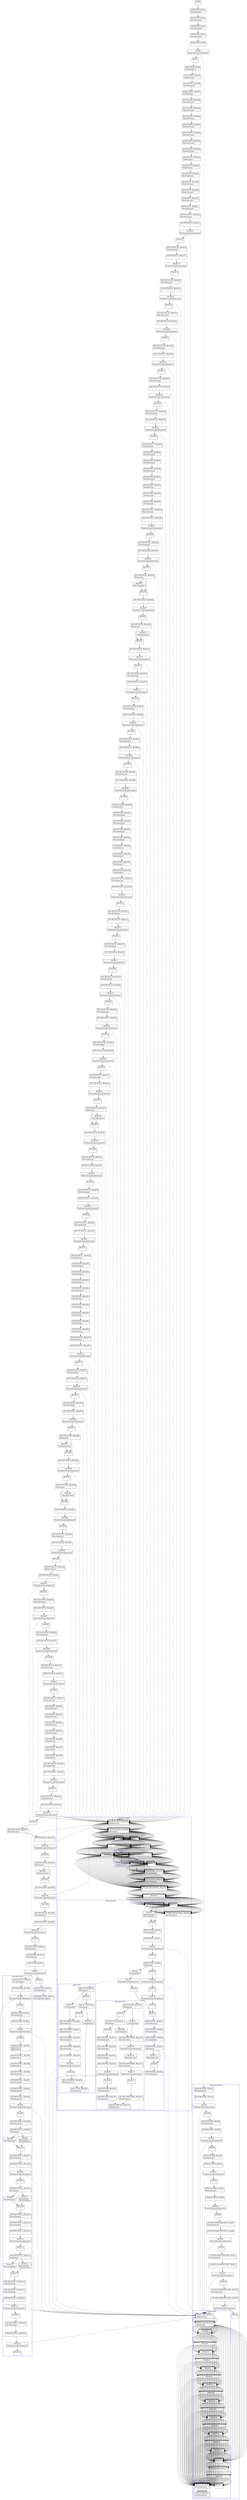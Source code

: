 digraph Cfg {
compound=true;
node [
shape = "record"
]

edge [
arrowtail = "empty"
]
Block0 [
label = "{START|}"
]
Block1 [
label = "{OPEN-FILES. Block1|OpenStatement\l}"
]
Block2 [
label = "{OPEN-FILES. Block2|MoveStatement\l}"
]
Block3 [
label = "{OPEN-FILES. Block3|MoveStatement\l}"
]
Block4 [
label = "{OPEN-FILES. Block4|MoveStatement\l}"
]
Block5 [
label = "{OPEN-FILES. Block5|}"
]
Block6 [
label = "{Block6|PerformProcedureStatement\l}"
]
subgraph cluster_1{
color = blue;
label = "HEAD-ROUTINE";
Block51 [
label = "{HEAD-ROUTINE. Block51|MoveStatement\l}"
]
Block52 [
label = "{HEAD-ROUTINE. Block52|}"
]
Block53 [
label = "{Block53|PerformProcedureStatement\l}"
]
subgraph cluster_7{
color = blue;
label = "WRITE-LINE";
Block127 [
label = "{WRITE-LINE. Block127|AddStatement\l}"
]
Block128 [
label = "{WRITE-LINE. Block128|IfStatement\l}"
]
Block129 [
label = "{Block129|MoveStatement\lMoveStatement\lWriteStatement\lMoveStatement\l}"
]
Block130 [
label = "{Block130|PerformProcedureStatement\l}"
]
subgraph cluster_21{
color = blue;
label = "WRT-LN";
Block148 [
label = "{WRT-LN. Block148|WriteStatement\l}"
]
Block149 [
label = "{WRT-LN. Block149|MoveStatement\l}"
]
Block148 -> Block149

}
Block130 -> Block148 [style=dashed]

Block131 [
label = "{Block131|MoveStatement\l}"
]
Block132 [
label = "{Block132|PerformProcedureStatement\l}"
]
subgraph cluster_22{
color = blue;
label = "WRT-LN";
Block148 [
label = "{WRT-LN. Block148|WriteStatement\l}"
]
Block149 [
label = "{WRT-LN. Block149|MoveStatement\l}"
]
Block148 -> Block149

}
Block132 -> Block148 [style=dashed]

Block133 [
label = "{Block133|MoveStatement\l}"
]
Block134 [
label = "{Block134|PerformProcedureStatement\l}"
]
subgraph cluster_23{
color = blue;
label = "WRT-LN";
Block148 [
label = "{WRT-LN. Block148|WriteStatement\l}"
]
Block149 [
label = "{WRT-LN. Block149|MoveStatement\l}"
]
Block148 -> Block149

}
Block134 -> Block148 [style=dashed]

Block135 [
label = "{Block135|MoveStatement\l}"
]
Block136 [
label = "{Block136|PerformProcedureStatement\l}"
]
subgraph cluster_24{
color = blue;
label = "WRT-LN";
Block148 [
label = "{WRT-LN. Block148|WriteStatement\l}"
]
Block149 [
label = "{WRT-LN. Block149|MoveStatement\l}"
]
Block148 -> Block149

}
Block136 -> Block148 [style=dashed]

Block137 [
label = "{Block137|MoveStatement\l}"
]
Block138 [
label = "{Block138|PerformProcedureStatement\l}"
]
subgraph cluster_25{
color = blue;
label = "WRT-LN";
Block148 [
label = "{WRT-LN. Block148|WriteStatement\l}"
]
Block149 [
label = "{WRT-LN. Block149|MoveStatement\l}"
]
Block148 -> Block149

}
Block138 -> Block148 [style=dashed]

Block139 [
label = "{Block139|MoveStatement\l}"
]
Block140 [
label = "{Block140|PerformProcedureStatement\l}"
]
subgraph cluster_26{
color = blue;
label = "WRT-LN";
Block148 [
label = "{WRT-LN. Block148|WriteStatement\l}"
]
Block149 [
label = "{WRT-LN. Block149|MoveStatement\l}"
]
Block148 -> Block149

}
Block140 -> Block148 [style=dashed]

Block141 [
label = "{Block141|MoveStatement\l}"
]
Block142 [
label = "{Block142|PerformProcedureStatement\l}"
]
subgraph cluster_27{
color = blue;
label = "WRT-LN";
Block148 [
label = "{WRT-LN. Block148|WriteStatement\l}"
]
Block149 [
label = "{WRT-LN. Block149|MoveStatement\l}"
]
Block148 -> Block149

}
Block142 -> Block148 [style=dashed]

Block143 [
label = "{Block143|MoveStatement\lMoveStatement\l}"
]
Block144 [
label = "{Block144|}"
]
Block145 [
label = "{WRITE-LINE. Block145|}"
]
Block146 [
label = "{Block146|PerformProcedureStatement\l}"
]
subgraph cluster_28{
color = blue;
label = "WRT-LN";
Block148 [
label = "{WRT-LN. Block148|WriteStatement\l}"
]
Block149 [
label = "{WRT-LN. Block149|MoveStatement\l}"
]
Block148 -> Block149

}
Block146 -> Block148 [style=dashed]

Block147 [
label = "{Block147|}"
]
Block127 -> Block128
Block128 -> Block129
Block128 -> Block144
Block129 -> Block130
Block130 -> Block131
Block131 -> Block132
Block132 -> Block133
Block133 -> Block134
Block134 -> Block135
Block135 -> Block136
Block136 -> Block137
Block137 -> Block138
Block138 -> Block139
Block139 -> Block140
Block140 -> Block141
Block141 -> Block142
Block142 -> Block143
Block143 -> Block144
Block144 -> Block145
Block145 -> Block146
Block146 -> Block147

}
Block53 -> Block127 [style=dashed]

Block54 [
label = "{Block54|}"
]
Block55 [
label = "{HEAD-ROUTINE. Block55|MoveStatement\l}"
]
Block56 [
label = "{HEAD-ROUTINE. Block56|}"
]
Block57 [
label = "{Block57|PerformProcedureStatement\l}"
]
subgraph cluster_8{
color = blue;
label = "WRITE-LINE";
Block127 [
label = "{WRITE-LINE. Block127|AddStatement\l}"
]
Block128 [
label = "{WRITE-LINE. Block128|IfStatement\l}"
]
Block129 [
label = "{Block129|MoveStatement\lMoveStatement\lWriteStatement\lMoveStatement\l}"
]
Block130 [
label = "{Block130|PerformProcedureStatement\l}"
]
Block130 -> Block148 [style=dashed]

Block131 [
label = "{Block131|MoveStatement\l}"
]
Block132 [
label = "{Block132|PerformProcedureStatement\l}"
]
Block132 -> Block148 [style=dashed]

Block133 [
label = "{Block133|MoveStatement\l}"
]
Block134 [
label = "{Block134|PerformProcedureStatement\l}"
]
Block134 -> Block148 [style=dashed]

Block135 [
label = "{Block135|MoveStatement\l}"
]
Block136 [
label = "{Block136|PerformProcedureStatement\l}"
]
Block136 -> Block148 [style=dashed]

Block137 [
label = "{Block137|MoveStatement\l}"
]
Block138 [
label = "{Block138|PerformProcedureStatement\l}"
]
Block138 -> Block148 [style=dashed]

Block139 [
label = "{Block139|MoveStatement\l}"
]
Block140 [
label = "{Block140|PerformProcedureStatement\l}"
]
Block140 -> Block148 [style=dashed]

Block141 [
label = "{Block141|MoveStatement\l}"
]
Block142 [
label = "{Block142|PerformProcedureStatement\l}"
]
Block142 -> Block148 [style=dashed]

Block143 [
label = "{Block143|MoveStatement\lMoveStatement\l}"
]
Block144 [
label = "{Block144|}"
]
Block145 [
label = "{WRITE-LINE. Block145|}"
]
Block146 [
label = "{Block146|PerformProcedureStatement\l}"
]
Block146 -> Block148 [style=dashed]

Block147 [
label = "{Block147|}"
]
Block127 -> Block128
Block128 -> Block129
Block128 -> Block144
Block129 -> Block130
Block130 -> Block131
Block131 -> Block132
Block132 -> Block133
Block133 -> Block134
Block134 -> Block135
Block135 -> Block136
Block136 -> Block137
Block137 -> Block138
Block138 -> Block139
Block139 -> Block140
Block140 -> Block141
Block141 -> Block142
Block142 -> Block143
Block143 -> Block144
Block144 -> Block145
Block145 -> Block146
Block146 -> Block147

}
Block57 -> Block127 [style=dashed]

Block58 [
label = "{Block58|}"
]
Block59 [
label = "{HEAD-ROUTINE. Block59|MoveStatement\l}"
]
Block60 [
label = "{HEAD-ROUTINE. Block60|}"
]
Block61 [
label = "{Block61|PerformProcedureStatement\l}"
]
subgraph cluster_9{
color = blue;
label = "WRITE-LINE";
Block127 [
label = "{WRITE-LINE. Block127|AddStatement\l}"
]
Block128 [
label = "{WRITE-LINE. Block128|IfStatement\l}"
]
Block129 [
label = "{Block129|MoveStatement\lMoveStatement\lWriteStatement\lMoveStatement\l}"
]
Block130 [
label = "{Block130|PerformProcedureStatement\l}"
]
Block130 -> Block148 [style=dashed]

Block131 [
label = "{Block131|MoveStatement\l}"
]
Block132 [
label = "{Block132|PerformProcedureStatement\l}"
]
Block132 -> Block148 [style=dashed]

Block133 [
label = "{Block133|MoveStatement\l}"
]
Block134 [
label = "{Block134|PerformProcedureStatement\l}"
]
Block134 -> Block148 [style=dashed]

Block135 [
label = "{Block135|MoveStatement\l}"
]
Block136 [
label = "{Block136|PerformProcedureStatement\l}"
]
Block136 -> Block148 [style=dashed]

Block137 [
label = "{Block137|MoveStatement\l}"
]
Block138 [
label = "{Block138|PerformProcedureStatement\l}"
]
Block138 -> Block148 [style=dashed]

Block139 [
label = "{Block139|MoveStatement\l}"
]
Block140 [
label = "{Block140|PerformProcedureStatement\l}"
]
Block140 -> Block148 [style=dashed]

Block141 [
label = "{Block141|MoveStatement\l}"
]
Block142 [
label = "{Block142|PerformProcedureStatement\l}"
]
Block142 -> Block148 [style=dashed]

Block143 [
label = "{Block143|MoveStatement\lMoveStatement\l}"
]
Block144 [
label = "{Block144|}"
]
Block145 [
label = "{WRITE-LINE. Block145|}"
]
Block146 [
label = "{Block146|PerformProcedureStatement\l}"
]
Block146 -> Block148 [style=dashed]

Block147 [
label = "{Block147|}"
]
Block127 -> Block128
Block128 -> Block129
Block128 -> Block144
Block129 -> Block130
Block130 -> Block131
Block131 -> Block132
Block132 -> Block133
Block133 -> Block134
Block134 -> Block135
Block135 -> Block136
Block136 -> Block137
Block137 -> Block138
Block138 -> Block139
Block139 -> Block140
Block140 -> Block141
Block141 -> Block142
Block142 -> Block143
Block143 -> Block144
Block144 -> Block145
Block145 -> Block146
Block146 -> Block147

}
Block61 -> Block127 [style=dashed]

Block62 [
label = "{Block62|}"
]
Block63 [
label = "{HEAD-ROUTINE. Block63|MoveStatement\l}"
]
Block64 [
label = "{HEAD-ROUTINE. Block64|}"
]
Block65 [
label = "{Block65|PerformProcedureStatement\l}"
]
subgraph cluster_10{
color = blue;
label = "WRITE-LINE";
Block127 [
label = "{WRITE-LINE. Block127|AddStatement\l}"
]
Block128 [
label = "{WRITE-LINE. Block128|IfStatement\l}"
]
Block129 [
label = "{Block129|MoveStatement\lMoveStatement\lWriteStatement\lMoveStatement\l}"
]
Block130 [
label = "{Block130|PerformProcedureStatement\l}"
]
Block130 -> Block148 [style=dashed]

Block131 [
label = "{Block131|MoveStatement\l}"
]
Block132 [
label = "{Block132|PerformProcedureStatement\l}"
]
Block132 -> Block148 [style=dashed]

Block133 [
label = "{Block133|MoveStatement\l}"
]
Block134 [
label = "{Block134|PerformProcedureStatement\l}"
]
Block134 -> Block148 [style=dashed]

Block135 [
label = "{Block135|MoveStatement\l}"
]
Block136 [
label = "{Block136|PerformProcedureStatement\l}"
]
Block136 -> Block148 [style=dashed]

Block137 [
label = "{Block137|MoveStatement\l}"
]
Block138 [
label = "{Block138|PerformProcedureStatement\l}"
]
Block138 -> Block148 [style=dashed]

Block139 [
label = "{Block139|MoveStatement\l}"
]
Block140 [
label = "{Block140|PerformProcedureStatement\l}"
]
Block140 -> Block148 [style=dashed]

Block141 [
label = "{Block141|MoveStatement\l}"
]
Block142 [
label = "{Block142|PerformProcedureStatement\l}"
]
Block142 -> Block148 [style=dashed]

Block143 [
label = "{Block143|MoveStatement\lMoveStatement\l}"
]
Block144 [
label = "{Block144|}"
]
Block145 [
label = "{WRITE-LINE. Block145|}"
]
Block146 [
label = "{Block146|PerformProcedureStatement\l}"
]
Block146 -> Block148 [style=dashed]

Block147 [
label = "{Block147|}"
]
Block127 -> Block128
Block128 -> Block129
Block128 -> Block144
Block129 -> Block130
Block130 -> Block131
Block131 -> Block132
Block132 -> Block133
Block133 -> Block134
Block134 -> Block135
Block135 -> Block136
Block136 -> Block137
Block137 -> Block138
Block138 -> Block139
Block139 -> Block140
Block140 -> Block141
Block141 -> Block142
Block142 -> Block143
Block143 -> Block144
Block144 -> Block145
Block145 -> Block146
Block146 -> Block147

}
Block65 -> Block127 [style=dashed]

Block66 [
label = "{Block66|}"
]
Block67 [
label = "{COLUMN-NAMES-ROUTINE. Block67|MoveStatement\l}"
]
Block68 [
label = "{COLUMN-NAMES-ROUTINE. Block68|}"
]
Block69 [
label = "{Block69|PerformProcedureStatement\l}"
]
subgraph cluster_11{
color = blue;
label = "WRITE-LINE";
Block127 [
label = "{WRITE-LINE. Block127|AddStatement\l}"
]
Block128 [
label = "{WRITE-LINE. Block128|IfStatement\l}"
]
Block129 [
label = "{Block129|MoveStatement\lMoveStatement\lWriteStatement\lMoveStatement\l}"
]
Block130 [
label = "{Block130|PerformProcedureStatement\l}"
]
Block130 -> Block148 [style=dashed]

Block131 [
label = "{Block131|MoveStatement\l}"
]
Block132 [
label = "{Block132|PerformProcedureStatement\l}"
]
Block132 -> Block148 [style=dashed]

Block133 [
label = "{Block133|MoveStatement\l}"
]
Block134 [
label = "{Block134|PerformProcedureStatement\l}"
]
Block134 -> Block148 [style=dashed]

Block135 [
label = "{Block135|MoveStatement\l}"
]
Block136 [
label = "{Block136|PerformProcedureStatement\l}"
]
Block136 -> Block148 [style=dashed]

Block137 [
label = "{Block137|MoveStatement\l}"
]
Block138 [
label = "{Block138|PerformProcedureStatement\l}"
]
Block138 -> Block148 [style=dashed]

Block139 [
label = "{Block139|MoveStatement\l}"
]
Block140 [
label = "{Block140|PerformProcedureStatement\l}"
]
Block140 -> Block148 [style=dashed]

Block141 [
label = "{Block141|MoveStatement\l}"
]
Block142 [
label = "{Block142|PerformProcedureStatement\l}"
]
Block142 -> Block148 [style=dashed]

Block143 [
label = "{Block143|MoveStatement\lMoveStatement\l}"
]
Block144 [
label = "{Block144|}"
]
Block145 [
label = "{WRITE-LINE. Block145|}"
]
Block146 [
label = "{Block146|PerformProcedureStatement\l}"
]
Block146 -> Block148 [style=dashed]

Block147 [
label = "{Block147|}"
]
Block127 -> Block128
Block128 -> Block129
Block128 -> Block144
Block129 -> Block130
Block130 -> Block131
Block131 -> Block132
Block132 -> Block133
Block133 -> Block134
Block134 -> Block135
Block135 -> Block136
Block136 -> Block137
Block137 -> Block138
Block138 -> Block139
Block139 -> Block140
Block140 -> Block141
Block141 -> Block142
Block142 -> Block143
Block143 -> Block144
Block144 -> Block145
Block145 -> Block146
Block146 -> Block147

}
Block69 -> Block127 [style=dashed]

Block70 [
label = "{Block70|}"
]
Block71 [
label = "{COLUMN-NAMES-ROUTINE. Block71|MoveStatement\l}"
]
Block72 [
label = "{COLUMN-NAMES-ROUTINE. Block72|}"
]
Block73 [
label = "{Block73|PerformProcedureStatement\l}"
]
subgraph cluster_12{
color = blue;
label = "WRITE-LINE";
Block127 [
label = "{WRITE-LINE. Block127|AddStatement\l}"
]
Block128 [
label = "{WRITE-LINE. Block128|IfStatement\l}"
]
Block129 [
label = "{Block129|MoveStatement\lMoveStatement\lWriteStatement\lMoveStatement\l}"
]
Block130 [
label = "{Block130|PerformProcedureStatement\l}"
]
Block130 -> Block148 [style=dashed]

Block131 [
label = "{Block131|MoveStatement\l}"
]
Block132 [
label = "{Block132|PerformProcedureStatement\l}"
]
Block132 -> Block148 [style=dashed]

Block133 [
label = "{Block133|MoveStatement\l}"
]
Block134 [
label = "{Block134|PerformProcedureStatement\l}"
]
Block134 -> Block148 [style=dashed]

Block135 [
label = "{Block135|MoveStatement\l}"
]
Block136 [
label = "{Block136|PerformProcedureStatement\l}"
]
Block136 -> Block148 [style=dashed]

Block137 [
label = "{Block137|MoveStatement\l}"
]
Block138 [
label = "{Block138|PerformProcedureStatement\l}"
]
Block138 -> Block148 [style=dashed]

Block139 [
label = "{Block139|MoveStatement\l}"
]
Block140 [
label = "{Block140|PerformProcedureStatement\l}"
]
Block140 -> Block148 [style=dashed]

Block141 [
label = "{Block141|MoveStatement\l}"
]
Block142 [
label = "{Block142|PerformProcedureStatement\l}"
]
Block142 -> Block148 [style=dashed]

Block143 [
label = "{Block143|MoveStatement\lMoveStatement\l}"
]
Block144 [
label = "{Block144|}"
]
Block145 [
label = "{WRITE-LINE. Block145|}"
]
Block146 [
label = "{Block146|PerformProcedureStatement\l}"
]
Block146 -> Block148 [style=dashed]

Block147 [
label = "{Block147|}"
]
Block127 -> Block128
Block128 -> Block129
Block128 -> Block144
Block129 -> Block130
Block130 -> Block131
Block131 -> Block132
Block132 -> Block133
Block133 -> Block134
Block134 -> Block135
Block135 -> Block136
Block136 -> Block137
Block137 -> Block138
Block138 -> Block139
Block139 -> Block140
Block140 -> Block141
Block141 -> Block142
Block142 -> Block143
Block143 -> Block144
Block144 -> Block145
Block145 -> Block146
Block146 -> Block147

}
Block73 -> Block127 [style=dashed]

Block74 [
label = "{Block74|}"
]
Block75 [
label = "{COLUMN-NAMES-ROUTINE. Block75|MoveStatement\l}"
]
Block76 [
label = "{COLUMN-NAMES-ROUTINE. Block76|}"
]
Block77 [
label = "{Block77|PerformProcedureStatement\l}"
]
subgraph cluster_13{
color = blue;
label = "WRITE-LINE";
Block127 [
label = "{WRITE-LINE. Block127|AddStatement\l}"
]
Block128 [
label = "{WRITE-LINE. Block128|IfStatement\l}"
]
Block129 [
label = "{Block129|MoveStatement\lMoveStatement\lWriteStatement\lMoveStatement\l}"
]
Block130 [
label = "{Block130|PerformProcedureStatement\l}"
]
Block130 -> Block148 [style=dashed]

Block131 [
label = "{Block131|MoveStatement\l}"
]
Block132 [
label = "{Block132|PerformProcedureStatement\l}"
]
Block132 -> Block148 [style=dashed]

Block133 [
label = "{Block133|MoveStatement\l}"
]
Block134 [
label = "{Block134|PerformProcedureStatement\l}"
]
Block134 -> Block148 [style=dashed]

Block135 [
label = "{Block135|MoveStatement\l}"
]
Block136 [
label = "{Block136|PerformProcedureStatement\l}"
]
Block136 -> Block148 [style=dashed]

Block137 [
label = "{Block137|MoveStatement\l}"
]
Block138 [
label = "{Block138|PerformProcedureStatement\l}"
]
Block138 -> Block148 [style=dashed]

Block139 [
label = "{Block139|MoveStatement\l}"
]
Block140 [
label = "{Block140|PerformProcedureStatement\l}"
]
Block140 -> Block148 [style=dashed]

Block141 [
label = "{Block141|MoveStatement\l}"
]
Block142 [
label = "{Block142|PerformProcedureStatement\l}"
]
Block142 -> Block148 [style=dashed]

Block143 [
label = "{Block143|MoveStatement\lMoveStatement\l}"
]
Block144 [
label = "{Block144|}"
]
Block145 [
label = "{WRITE-LINE. Block145|}"
]
Block146 [
label = "{Block146|PerformProcedureStatement\l}"
]
Block146 -> Block148 [style=dashed]

Block147 [
label = "{Block147|}"
]
Block127 -> Block128
Block128 -> Block129
Block128 -> Block144
Block129 -> Block130
Block130 -> Block131
Block131 -> Block132
Block132 -> Block133
Block133 -> Block134
Block134 -> Block135
Block135 -> Block136
Block136 -> Block137
Block137 -> Block138
Block138 -> Block139
Block139 -> Block140
Block140 -> Block141
Block141 -> Block142
Block142 -> Block143
Block143 -> Block144
Block144 -> Block145
Block145 -> Block146
Block146 -> Block147

}
Block77 -> Block127 [style=dashed]

Block78 [
label = "{Block78|}"
]
Block51 -> Block52
Block52 -> Block53
Block53 -> Block54
Block54 -> Block55
Block55 -> Block56
Block56 -> Block57
Block57 -> Block58
Block58 -> Block59
Block59 -> Block60
Block60 -> Block61
Block61 -> Block62
Block62 -> Block63
Block63 -> Block64
Block64 -> Block65
Block65 -> Block66
Block66 -> Block67
Block67 -> Block68
Block68 -> Block69
Block69 -> Block70
Block70 -> Block71
Block71 -> Block72
Block72 -> Block73
Block73 -> Block74
Block74 -> Block75
Block75 -> Block76
Block76 -> Block77
Block77 -> Block78

}
Block6 -> Block51 [style=dashed]

Block7 [
label = "{Block7|}"
]
Block8 [
label = "{OPEN-FILES. Block8|GotoStatement\l}"
]
Block195 [
label = "{CCVS1-EXIT. Block195|ExitStatement\l}"
]
Block196 [
label = "{NC139A-001. Block196|MoveStatement\l}"
]
Block197 [
label = "{BUILD-TABLE. Block197|SetStatement\l}"
]
Block198 [
label = "{BUILD-TABLE. Block198|MoveStatement\l}"
]
Block199 [
label = "{BUILD-TABLE. Block199|MoveStatement\l}"
]
Block200 [
label = "{BUILD-TABLE. Block200|MoveStatement\l}"
]
Block201 [
label = "{BUILD-TABLE. Block201|MoveStatement\l}"
]
Block202 [
label = "{BUILD-TABLE. Block202|MoveStatement\l}"
]
Block203 [
label = "{BUILD-TABLE. Block203|MoveStatement\l}"
]
Block204 [
label = "{BUILD-TABLE. Block204|MoveStatement\l}"
]
Block205 [
label = "{IND-INIT-001. Block205|SetStatement\l}"
]
Block206 [
label = "{IND-INIT-001. Block206|SetStatement\l}"
]
Block207 [
label = "{IND-INIT-001. Block207|MoveStatement\l}"
]
Block208 [
label = "{IND-INIT-001. Block208|MoveStatement\l}"
]
Block209 [
label = "{IND-INIT-001. Block209|MoveStatement\l}"
]
Block210 [
label = "{IND-INIT-001. Block210|MoveStatement\l}"
]
Block211 [
label = "{IND-INIT-001. Block211|MoveStatement\l}"
]
Block212 [
label = "{IND-TEST-001-01. Block212|MoveStatement\l}"
]
Block213 [
label = "{IND-TEST-001-01. Block213|}"
]
Block214 [
label = "{Block214|PerformProcedureStatement\l}"
]
subgraph cluster_34{
color = blue;
label = "SYNTAX-CHECK";
Block503 [
label = "{SYNTAX-CHECK. Block503|AddStatement\l}"
]
Block504 [
label = "{SYNTAX-CHECK. Block504|IfStatement\l}"
]
Block505 [
label = "{Block505|}"
]
Block506 [
label = "{Block506|PerformProcedureStatement\l}"
]
subgraph cluster_92{
color = blue;
label = "PASS";
Block20 [
label = "{PASS. Block20|MoveStatement\l}"
]
Block21 [
label = "{PASS. Block21|AddStatement\l}"
]
Block20 -> Block21

}
Block506 -> Block20 [style=dashed]

Block507 [
label = "{Block507|GotoStatement\l}"
]
Block515 [
label = "{SYNTAX-CHECK-WRITE. Block515|}"
]
Block516 [
label = "{Block516|PerformProcedureStatement\l}"
]
subgraph cluster_94{
color = blue;
label = "PRINT-DETAIL";
Block27 [
label = "{PRINT-DETAIL. Block27|IfStatement\l}"
]
Block28 [
label = "{Block28|MoveStatement\lMoveStatement\l}"
]
Block29 [
label = "{Block29|}"
]
Block30 [
label = "{PRINT-DETAIL. Block30|MoveStatement\l}"
]
Block31 [
label = "{PRINT-DETAIL. Block31|}"
]
Block32 [
label = "{Block32|PerformProcedureStatement\l}"
]
subgraph cluster_3{
color = blue;
label = "WRITE-LINE";
Block127 [
label = "{WRITE-LINE. Block127|AddStatement\l}"
]
Block128 [
label = "{WRITE-LINE. Block128|IfStatement\l}"
]
Block129 [
label = "{Block129|MoveStatement\lMoveStatement\lWriteStatement\lMoveStatement\l}"
]
Block130 [
label = "{Block130|PerformProcedureStatement\l}"
]
Block130 -> Block148 [style=dashed]

Block131 [
label = "{Block131|MoveStatement\l}"
]
Block132 [
label = "{Block132|PerformProcedureStatement\l}"
]
Block132 -> Block148 [style=dashed]

Block133 [
label = "{Block133|MoveStatement\l}"
]
Block134 [
label = "{Block134|PerformProcedureStatement\l}"
]
Block134 -> Block148 [style=dashed]

Block135 [
label = "{Block135|MoveStatement\l}"
]
Block136 [
label = "{Block136|PerformProcedureStatement\l}"
]
Block136 -> Block148 [style=dashed]

Block137 [
label = "{Block137|MoveStatement\l}"
]
Block138 [
label = "{Block138|PerformProcedureStatement\l}"
]
Block138 -> Block148 [style=dashed]

Block139 [
label = "{Block139|MoveStatement\l}"
]
Block140 [
label = "{Block140|PerformProcedureStatement\l}"
]
Block140 -> Block148 [style=dashed]

Block141 [
label = "{Block141|MoveStatement\l}"
]
Block142 [
label = "{Block142|PerformProcedureStatement\l}"
]
Block142 -> Block148 [style=dashed]

Block143 [
label = "{Block143|MoveStatement\lMoveStatement\l}"
]
Block144 [
label = "{Block144|}"
]
Block145 [
label = "{WRITE-LINE. Block145|}"
]
Block146 [
label = "{Block146|PerformProcedureStatement\l}"
]
Block146 -> Block148 [style=dashed]

Block147 [
label = "{Block147|}"
]
Block127 -> Block128
Block128 -> Block129
Block128 -> Block144
Block129 -> Block130
Block130 -> Block131
Block131 -> Block132
Block132 -> Block133
Block133 -> Block134
Block134 -> Block135
Block135 -> Block136
Block136 -> Block137
Block137 -> Block138
Block138 -> Block139
Block139 -> Block140
Block140 -> Block141
Block141 -> Block142
Block142 -> Block143
Block143 -> Block144
Block144 -> Block145
Block145 -> Block146
Block146 -> Block147

}
Block32 -> Block127 [style=dashed]

Block33 [
label = "{Block33|}"
]
Block34 [
label = "{PRINT-DETAIL. Block34|IfStatement\l}"
]
Block35 [
label = "{Block35|}"
]
Block36 [
label = "{Block36|PerformProcedureStatement\l}"
]
subgraph cluster_4{
color = blue;
label = "WRITE-LINE";
Block127 [
label = "{WRITE-LINE. Block127|AddStatement\l}"
]
Block128 [
label = "{WRITE-LINE. Block128|IfStatement\l}"
]
Block129 [
label = "{Block129|MoveStatement\lMoveStatement\lWriteStatement\lMoveStatement\l}"
]
Block130 [
label = "{Block130|PerformProcedureStatement\l}"
]
Block130 -> Block148 [style=dashed]

Block131 [
label = "{Block131|MoveStatement\l}"
]
Block132 [
label = "{Block132|PerformProcedureStatement\l}"
]
Block132 -> Block148 [style=dashed]

Block133 [
label = "{Block133|MoveStatement\l}"
]
Block134 [
label = "{Block134|PerformProcedureStatement\l}"
]
Block134 -> Block148 [style=dashed]

Block135 [
label = "{Block135|MoveStatement\l}"
]
Block136 [
label = "{Block136|PerformProcedureStatement\l}"
]
Block136 -> Block148 [style=dashed]

Block137 [
label = "{Block137|MoveStatement\l}"
]
Block138 [
label = "{Block138|PerformProcedureStatement\l}"
]
Block138 -> Block148 [style=dashed]

Block139 [
label = "{Block139|MoveStatement\l}"
]
Block140 [
label = "{Block140|PerformProcedureStatement\l}"
]
Block140 -> Block148 [style=dashed]

Block141 [
label = "{Block141|MoveStatement\l}"
]
Block142 [
label = "{Block142|PerformProcedureStatement\l}"
]
Block142 -> Block148 [style=dashed]

Block143 [
label = "{Block143|MoveStatement\lMoveStatement\l}"
]
Block144 [
label = "{Block144|}"
]
Block145 [
label = "{WRITE-LINE. Block145|}"
]
Block146 [
label = "{Block146|PerformProcedureStatement\l}"
]
Block146 -> Block148 [style=dashed]

Block147 [
label = "{Block147|}"
]
Block127 -> Block128
Block128 -> Block129
Block128 -> Block144
Block129 -> Block130
Block130 -> Block131
Block131 -> Block132
Block132 -> Block133
Block133 -> Block134
Block134 -> Block135
Block135 -> Block136
Block136 -> Block137
Block137 -> Block138
Block138 -> Block139
Block139 -> Block140
Block140 -> Block141
Block141 -> Block142
Block142 -> Block143
Block143 -> Block144
Block144 -> Block145
Block145 -> Block146
Block146 -> Block147

}
Block36 -> Block127 [style=dashed]

Block37 [
label = "{Block37|}"
]
Block38 [
label = "{Block38|PerformProcedureStatement\l}"
]
subgraph cluster_5{
color = blue;
label = "FAIL-ROUTINE";
Block153 [
label = "{FAIL-ROUTINE. Block153|IfStatement\l}"
]
Block154 [
label = "{Block154|GotoStatement\l}"
]
Block170 [
label = "{FAIL-ROUTINE-WRITE. Block170|MoveStatement\l}"
]
Block171 [
label = "{Block171|PerformProcedureStatement\l}"
]
subgraph cluster_31{
color = blue;
label = "WRITE-LINE";
Block127 [
label = "{WRITE-LINE. Block127|AddStatement\l}"
]
Block128 [
label = "{WRITE-LINE. Block128|IfStatement\l}"
]
Block129 [
label = "{Block129|MoveStatement\lMoveStatement\lWriteStatement\lMoveStatement\l}"
]
Block130 [
label = "{Block130|PerformProcedureStatement\l}"
]
Block130 -> Block148 [style=dashed]

Block131 [
label = "{Block131|MoveStatement\l}"
]
Block132 [
label = "{Block132|PerformProcedureStatement\l}"
]
Block132 -> Block148 [style=dashed]

Block133 [
label = "{Block133|MoveStatement\l}"
]
Block134 [
label = "{Block134|PerformProcedureStatement\l}"
]
Block134 -> Block148 [style=dashed]

Block135 [
label = "{Block135|MoveStatement\l}"
]
Block136 [
label = "{Block136|PerformProcedureStatement\l}"
]
Block136 -> Block148 [style=dashed]

Block137 [
label = "{Block137|MoveStatement\l}"
]
Block138 [
label = "{Block138|PerformProcedureStatement\l}"
]
Block138 -> Block148 [style=dashed]

Block139 [
label = "{Block139|MoveStatement\l}"
]
Block140 [
label = "{Block140|PerformProcedureStatement\l}"
]
Block140 -> Block148 [style=dashed]

Block141 [
label = "{Block141|MoveStatement\l}"
]
Block142 [
label = "{Block142|PerformProcedureStatement\l}"
]
Block142 -> Block148 [style=dashed]

Block143 [
label = "{Block143|MoveStatement\lMoveStatement\l}"
]
Block144 [
label = "{Block144|}"
]
Block145 [
label = "{WRITE-LINE. Block145|}"
]
Block146 [
label = "{Block146|PerformProcedureStatement\l}"
]
Block146 -> Block148 [style=dashed]

Block147 [
label = "{Block147|}"
]
Block127 -> Block128
Block128 -> Block129
Block128 -> Block144
Block129 -> Block130
Block130 -> Block131
Block131 -> Block132
Block132 -> Block133
Block133 -> Block134
Block134 -> Block135
Block135 -> Block136
Block136 -> Block137
Block137 -> Block138
Block138 -> Block139
Block139 -> Block140
Block140 -> Block141
Block141 -> Block142
Block142 -> Block143
Block143 -> Block144
Block144 -> Block145
Block145 -> Block146
Block146 -> Block147

}
Block171 -> Block127 [style=dashed]

Block172 [
label = "{Block172|MoveStatement\l}"
]
Block173 [
label = "{FAIL-ROUTINE-WRITE. Block173|MoveStatement\l}"
]
Block174 [
label = "{Block174|PerformProcedureStatement\l}"
]
subgraph cluster_32{
color = blue;
label = "WRITE-LINE";
Block127 [
label = "{WRITE-LINE. Block127|AddStatement\l}"
]
Block128 [
label = "{WRITE-LINE. Block128|IfStatement\l}"
]
Block129 [
label = "{Block129|MoveStatement\lMoveStatement\lWriteStatement\lMoveStatement\l}"
]
Block130 [
label = "{Block130|PerformProcedureStatement\l}"
]
Block130 -> Block148 [style=dashed]

Block131 [
label = "{Block131|MoveStatement\l}"
]
Block132 [
label = "{Block132|PerformProcedureStatement\l}"
]
Block132 -> Block148 [style=dashed]

Block133 [
label = "{Block133|MoveStatement\l}"
]
Block134 [
label = "{Block134|PerformProcedureStatement\l}"
]
Block134 -> Block148 [style=dashed]

Block135 [
label = "{Block135|MoveStatement\l}"
]
Block136 [
label = "{Block136|PerformProcedureStatement\l}"
]
Block136 -> Block148 [style=dashed]

Block137 [
label = "{Block137|MoveStatement\l}"
]
Block138 [
label = "{Block138|PerformProcedureStatement\l}"
]
Block138 -> Block148 [style=dashed]

Block139 [
label = "{Block139|MoveStatement\l}"
]
Block140 [
label = "{Block140|PerformProcedureStatement\l}"
]
Block140 -> Block148 [style=dashed]

Block141 [
label = "{Block141|MoveStatement\l}"
]
Block142 [
label = "{Block142|PerformProcedureStatement\l}"
]
Block142 -> Block148 [style=dashed]

Block143 [
label = "{Block143|MoveStatement\lMoveStatement\l}"
]
Block144 [
label = "{Block144|}"
]
Block145 [
label = "{WRITE-LINE. Block145|}"
]
Block146 [
label = "{Block146|PerformProcedureStatement\l}"
]
Block146 -> Block148 [style=dashed]

Block147 [
label = "{Block147|}"
]
Block127 -> Block128
Block128 -> Block129
Block128 -> Block144
Block129 -> Block130
Block130 -> Block131
Block131 -> Block132
Block132 -> Block133
Block133 -> Block134
Block134 -> Block135
Block135 -> Block136
Block136 -> Block137
Block137 -> Block138
Block138 -> Block139
Block139 -> Block140
Block140 -> Block141
Block141 -> Block142
Block142 -> Block143
Block143 -> Block144
Block144 -> Block145
Block145 -> Block146
Block146 -> Block147

}
Block174 -> Block127 [style=dashed]

Block175 [
label = "{Block175|}"
]
Block176 [
label = "{FAIL-ROUTINE-WRITE. Block176|MoveStatement\l}"
]
Block177 [
label = "{FAIL-ROUTINE-EX. Block177|ExitStatement\l}"
]
Block156 [
label = "{Block156|}"
]
Block157 [
label = "{FAIL-ROUTINE. Block157|IfStatement\l}"
]
Block158 [
label = "{Block158|GotoStatement\l}"
]
Block160 [
label = "{Block160|}"
]
Block161 [
label = "{FAIL-ROUTINE. Block161|MoveStatement\l}"
]
Block162 [
label = "{FAIL-ROUTINE. Block162|MoveStatement\l}"
]
Block163 [
label = "{FAIL-ROUTINE. Block163|MoveStatement\l}"
]
Block164 [
label = "{FAIL-ROUTINE. Block164|}"
]
Block165 [
label = "{Block165|PerformProcedureStatement\l}"
]
subgraph cluster_30{
color = blue;
label = "WRITE-LINE";
Block127 [
label = "{WRITE-LINE. Block127|AddStatement\l}"
]
Block128 [
label = "{WRITE-LINE. Block128|IfStatement\l}"
]
Block129 [
label = "{Block129|MoveStatement\lMoveStatement\lWriteStatement\lMoveStatement\l}"
]
Block130 [
label = "{Block130|PerformProcedureStatement\l}"
]
Block130 -> Block148 [style=dashed]

Block131 [
label = "{Block131|MoveStatement\l}"
]
Block132 [
label = "{Block132|PerformProcedureStatement\l}"
]
Block132 -> Block148 [style=dashed]

Block133 [
label = "{Block133|MoveStatement\l}"
]
Block134 [
label = "{Block134|PerformProcedureStatement\l}"
]
Block134 -> Block148 [style=dashed]

Block135 [
label = "{Block135|MoveStatement\l}"
]
Block136 [
label = "{Block136|PerformProcedureStatement\l}"
]
Block136 -> Block148 [style=dashed]

Block137 [
label = "{Block137|MoveStatement\l}"
]
Block138 [
label = "{Block138|PerformProcedureStatement\l}"
]
Block138 -> Block148 [style=dashed]

Block139 [
label = "{Block139|MoveStatement\l}"
]
Block140 [
label = "{Block140|PerformProcedureStatement\l}"
]
Block140 -> Block148 [style=dashed]

Block141 [
label = "{Block141|MoveStatement\l}"
]
Block142 [
label = "{Block142|PerformProcedureStatement\l}"
]
Block142 -> Block148 [style=dashed]

Block143 [
label = "{Block143|MoveStatement\lMoveStatement\l}"
]
Block144 [
label = "{Block144|}"
]
Block145 [
label = "{WRITE-LINE. Block145|}"
]
Block146 [
label = "{Block146|PerformProcedureStatement\l}"
]
Block146 -> Block148 [style=dashed]

Block147 [
label = "{Block147|}"
]
Block127 -> Block128
Block128 -> Block129
Block128 -> Block144
Block129 -> Block130
Block130 -> Block131
Block131 -> Block132
Block132 -> Block133
Block133 -> Block134
Block134 -> Block135
Block135 -> Block136
Block136 -> Block137
Block137 -> Block138
Block138 -> Block139
Block139 -> Block140
Block140 -> Block141
Block141 -> Block142
Block142 -> Block143
Block143 -> Block144
Block144 -> Block145
Block145 -> Block146
Block146 -> Block147

}
Block165 -> Block127 [style=dashed]

Block166 [
label = "{Block166|}"
]
Block167 [
label = "{FAIL-ROUTINE. Block167|MoveStatement\l}"
]
Block168 [
label = "{FAIL-ROUTINE. Block168|GotoStatement\l}"
]
Block153 -> Block154
Block153 -> Block156
Block154 -> Block170
Block170 -> Block171
Block171 -> Block172
Block172 -> Block173
Block173 -> Block174
Block174 -> Block175
Block175 -> Block176
Block176 -> Block177
Block156 -> Block157
Block157 -> Block158
Block157 -> Block160
Block158 -> Block170
Block160 -> Block161
Block161 -> Block162
Block162 -> Block163
Block163 -> Block164
Block164 -> Block165
Block165 -> Block166
Block166 -> Block167
Block167 -> Block168
Block168 -> Block177

}
Block38 -> Block153 [style=dashed]

Block39 [
label = "{Block39|}"
]
Block43 [
label = "{Block43|}"
]
Block44 [
label = "{PRINT-DETAIL. Block44|MoveStatement\l}"
]
Block45 [
label = "{PRINT-DETAIL. Block45|MoveStatement\l}"
]
Block46 [
label = "{PRINT-DETAIL. Block46|MoveStatement\l}"
]
Block47 [
label = "{PRINT-DETAIL. Block47|IfStatement\l}"
]
Block48 [
label = "{Block48|MoveStatement\l}"
]
Block49 [
label = "{Block49|}"
]
Block50 [
label = "{PRINT-DETAIL. Block50|MoveStatement\l}"
]
Block40 [
label = "{Block40|ElseCondition\l}"
]
Block41 [
label = "{Block41|PerformProcedureStatement\l}"
]
subgraph cluster_6{
color = blue;
label = "BAIL-OUT";
Block178 [
label = "{BAIL-OUT. Block178|IfStatement\l}"
]
Block179 [
label = "{Block179|GotoStatement\l}"
]
Block186 [
label = "{BAIL-OUT-WRITE. Block186|MoveStatement\l}"
]
Block187 [
label = "{BAIL-OUT-WRITE. Block187|MoveStatement\l}"
]
Block188 [
label = "{BAIL-OUT-WRITE. Block188|MoveStatement\l}"
]
Block189 [
label = "{BAIL-OUT-WRITE. Block189|MoveStatement\l}"
]
Block190 [
label = "{BAIL-OUT-WRITE. Block190|}"
]
Block191 [
label = "{Block191|PerformProcedureStatement\l}"
]
subgraph cluster_33{
color = blue;
label = "WRITE-LINE";
Block127 [
label = "{WRITE-LINE. Block127|AddStatement\l}"
]
Block128 [
label = "{WRITE-LINE. Block128|IfStatement\l}"
]
Block129 [
label = "{Block129|MoveStatement\lMoveStatement\lWriteStatement\lMoveStatement\l}"
]
Block130 [
label = "{Block130|PerformProcedureStatement\l}"
]
Block130 -> Block148 [style=dashed]

Block131 [
label = "{Block131|MoveStatement\l}"
]
Block132 [
label = "{Block132|PerformProcedureStatement\l}"
]
Block132 -> Block148 [style=dashed]

Block133 [
label = "{Block133|MoveStatement\l}"
]
Block134 [
label = "{Block134|PerformProcedureStatement\l}"
]
Block134 -> Block148 [style=dashed]

Block135 [
label = "{Block135|MoveStatement\l}"
]
Block136 [
label = "{Block136|PerformProcedureStatement\l}"
]
Block136 -> Block148 [style=dashed]

Block137 [
label = "{Block137|MoveStatement\l}"
]
Block138 [
label = "{Block138|PerformProcedureStatement\l}"
]
Block138 -> Block148 [style=dashed]

Block139 [
label = "{Block139|MoveStatement\l}"
]
Block140 [
label = "{Block140|PerformProcedureStatement\l}"
]
Block140 -> Block148 [style=dashed]

Block141 [
label = "{Block141|MoveStatement\l}"
]
Block142 [
label = "{Block142|PerformProcedureStatement\l}"
]
Block142 -> Block148 [style=dashed]

Block143 [
label = "{Block143|MoveStatement\lMoveStatement\l}"
]
Block144 [
label = "{Block144|}"
]
Block145 [
label = "{WRITE-LINE. Block145|}"
]
Block146 [
label = "{Block146|PerformProcedureStatement\l}"
]
Block146 -> Block148 [style=dashed]

Block147 [
label = "{Block147|}"
]
Block127 -> Block128
Block128 -> Block129
Block128 -> Block144
Block129 -> Block130
Block130 -> Block131
Block131 -> Block132
Block132 -> Block133
Block133 -> Block134
Block134 -> Block135
Block135 -> Block136
Block136 -> Block137
Block137 -> Block138
Block138 -> Block139
Block139 -> Block140
Block140 -> Block141
Block141 -> Block142
Block142 -> Block143
Block143 -> Block144
Block144 -> Block145
Block145 -> Block146
Block146 -> Block147

}
Block191 -> Block127 [style=dashed]

Block192 [
label = "{Block192|}"
]
Block193 [
label = "{BAIL-OUT-WRITE. Block193|MoveStatement\l}"
]
Block194 [
label = "{BAIL-OUT-EX. Block194|ExitStatement\l}"
]
Block181 [
label = "{Block181|}"
]
Block182 [
label = "{BAIL-OUT. Block182|IfStatement\l}"
]
Block183 [
label = "{Block183|GotoStatement\l}"
]
Block185 [
label = "{Block185|}"
]
Block178 -> Block179
Block178 -> Block181
Block179 -> Block186
Block186 -> Block187
Block187 -> Block188
Block188 -> Block189
Block189 -> Block190
Block190 -> Block191
Block191 -> Block192
Block192 -> Block193
Block193 -> Block194
Block181 -> Block182
Block182 -> Block183
Block182 -> Block185
Block183 -> Block194
Block185 -> Block186

}
Block41 -> Block178 [style=dashed]

Block42 [
label = "{Block42|}"
]
Block27 -> Block28
Block27 -> Block29
Block28 -> Block29
Block29 -> Block30
Block30 -> Block31
Block31 -> Block32
Block32 -> Block33
Block33 -> Block34
Block34 -> Block35
Block34 -> Block40
Block35 -> Block36
Block36 -> Block37
Block37 -> Block38
Block38 -> Block39
Block39 -> Block43
Block43 -> Block44
Block44 -> Block45
Block45 -> Block46
Block46 -> Block47
Block47 -> Block48
Block47 -> Block49
Block48 -> Block49
Block49 -> Block50
Block40 -> Block41
Block41 -> Block42
Block42 -> Block43

}
Block516 -> Block27 [style=dashed]

Block517 [
label = "{Block517|}"
]
Block518 [
label = "{SYNTAX-CHECK-WRITE. Block518|MoveStatement\l}"
]
Block509 [
label = "{Block509|}"
]
Block510 [
label = "{SYNTAX-FAIL. Block510|}"
]
Block511 [
label = "{Block511|PerformProcedureStatement\l}"
]
subgraph cluster_93{
color = blue;
label = "FAIL";
Block22 [
label = "{FAIL. Block22|MoveStatement\l}"
]
Block23 [
label = "{FAIL. Block23|AddStatement\l}"
]
Block22 -> Block23

}
Block511 -> Block22 [style=dashed]

Block512 [
label = "{Block512|}"
]
Block513 [
label = "{SYNTAX-FAIL. Block513|MoveStatement\l}"
]
Block514 [
label = "{SYNTAX-FAIL. Block514|MoveStatement\l}"
]
Block503 -> Block504
Block504 -> Block505
Block504 -> Block509
Block505 -> Block506
Block506 -> Block507
Block507 -> Block515
Block515 -> Block516
Block516 -> Block517
Block517 -> Block518
Block509 -> Block510
Block510 -> Block511
Block511 -> Block512
Block512 -> Block513
Block513 -> Block514
Block514 -> Block515

}
Block214 -> Block503 [style=dashed]

Block215 [
label = "{Block215|}"
]
Block216 [
label = "{IND-TEST-001-02. Block216|MoveStatement\l}"
]
Block217 [
label = "{IND-TEST-001-02. Block217|}"
]
Block218 [
label = "{Block218|PerformProcedureStatement\l}"
]
subgraph cluster_35{
color = blue;
label = "SYNTAX-CHECK";
Block503 [
label = "{SYNTAX-CHECK. Block503|AddStatement\l}"
]
Block504 [
label = "{SYNTAX-CHECK. Block504|IfStatement\l}"
]
Block505 [
label = "{Block505|}"
]
Block506 [
label = "{Block506|PerformProcedureStatement\l}"
]
Block506 -> Block20 [style=dashed]

Block507 [
label = "{Block507|GotoStatement\l}"
]
Block515 [
label = "{SYNTAX-CHECK-WRITE. Block515|}"
]
Block516 [
label = "{Block516|PerformProcedureStatement\l}"
]
Block516 -> Block27 [style=dashed]

Block517 [
label = "{Block517|}"
]
Block518 [
label = "{SYNTAX-CHECK-WRITE. Block518|MoveStatement\l}"
]
Block509 [
label = "{Block509|}"
]
Block510 [
label = "{SYNTAX-FAIL. Block510|}"
]
Block511 [
label = "{Block511|PerformProcedureStatement\l}"
]
Block511 -> Block22 [style=dashed]

Block512 [
label = "{Block512|}"
]
Block513 [
label = "{SYNTAX-FAIL. Block513|MoveStatement\l}"
]
Block514 [
label = "{SYNTAX-FAIL. Block514|MoveStatement\l}"
]
Block503 -> Block504
Block504 -> Block505
Block504 -> Block509
Block505 -> Block506
Block506 -> Block507
Block507 -> Block515
Block515 -> Block516
Block516 -> Block517
Block517 -> Block518
Block509 -> Block510
Block510 -> Block511
Block511 -> Block512
Block512 -> Block513
Block513 -> Block514
Block514 -> Block515

}
Block218 -> Block503 [style=dashed]

Block219 [
label = "{Block219|}"
]
Block220 [
label = "{IND-TEST-001-03. Block220|MoveStatement\l}"
]
Block221 [
label = "{IND-TEST-001-03. Block221|}"
]
Block222 [
label = "{Block222|PerformProcedureStatement\l}"
]
subgraph cluster_36{
color = blue;
label = "SYNTAX-CHECK";
Block503 [
label = "{SYNTAX-CHECK. Block503|AddStatement\l}"
]
Block504 [
label = "{SYNTAX-CHECK. Block504|IfStatement\l}"
]
Block505 [
label = "{Block505|}"
]
Block506 [
label = "{Block506|PerformProcedureStatement\l}"
]
Block506 -> Block20 [style=dashed]

Block507 [
label = "{Block507|GotoStatement\l}"
]
Block515 [
label = "{SYNTAX-CHECK-WRITE. Block515|}"
]
Block516 [
label = "{Block516|PerformProcedureStatement\l}"
]
Block516 -> Block27 [style=dashed]

Block517 [
label = "{Block517|}"
]
Block518 [
label = "{SYNTAX-CHECK-WRITE. Block518|MoveStatement\l}"
]
Block509 [
label = "{Block509|}"
]
Block510 [
label = "{SYNTAX-FAIL. Block510|}"
]
Block511 [
label = "{Block511|PerformProcedureStatement\l}"
]
Block511 -> Block22 [style=dashed]

Block512 [
label = "{Block512|}"
]
Block513 [
label = "{SYNTAX-FAIL. Block513|MoveStatement\l}"
]
Block514 [
label = "{SYNTAX-FAIL. Block514|MoveStatement\l}"
]
Block503 -> Block504
Block504 -> Block505
Block504 -> Block509
Block505 -> Block506
Block506 -> Block507
Block507 -> Block515
Block515 -> Block516
Block516 -> Block517
Block517 -> Block518
Block509 -> Block510
Block510 -> Block511
Block511 -> Block512
Block512 -> Block513
Block513 -> Block514
Block514 -> Block515

}
Block222 -> Block503 [style=dashed]

Block223 [
label = "{Block223|}"
]
Block224 [
label = "{IND-TEST-001-04. Block224|MoveStatement\l}"
]
Block225 [
label = "{IND-TEST-001-04. Block225|}"
]
Block226 [
label = "{Block226|PerformProcedureStatement\l}"
]
subgraph cluster_37{
color = blue;
label = "SYNTAX-CHECK";
Block503 [
label = "{SYNTAX-CHECK. Block503|AddStatement\l}"
]
Block504 [
label = "{SYNTAX-CHECK. Block504|IfStatement\l}"
]
Block505 [
label = "{Block505|}"
]
Block506 [
label = "{Block506|PerformProcedureStatement\l}"
]
Block506 -> Block20 [style=dashed]

Block507 [
label = "{Block507|GotoStatement\l}"
]
Block515 [
label = "{SYNTAX-CHECK-WRITE. Block515|}"
]
Block516 [
label = "{Block516|PerformProcedureStatement\l}"
]
Block516 -> Block27 [style=dashed]

Block517 [
label = "{Block517|}"
]
Block518 [
label = "{SYNTAX-CHECK-WRITE. Block518|MoveStatement\l}"
]
Block509 [
label = "{Block509|}"
]
Block510 [
label = "{SYNTAX-FAIL. Block510|}"
]
Block511 [
label = "{Block511|PerformProcedureStatement\l}"
]
Block511 -> Block22 [style=dashed]

Block512 [
label = "{Block512|}"
]
Block513 [
label = "{SYNTAX-FAIL. Block513|MoveStatement\l}"
]
Block514 [
label = "{SYNTAX-FAIL. Block514|MoveStatement\l}"
]
Block503 -> Block504
Block504 -> Block505
Block504 -> Block509
Block505 -> Block506
Block506 -> Block507
Block507 -> Block515
Block515 -> Block516
Block516 -> Block517
Block517 -> Block518
Block509 -> Block510
Block510 -> Block511
Block511 -> Block512
Block512 -> Block513
Block513 -> Block514
Block514 -> Block515

}
Block226 -> Block503 [style=dashed]

Block227 [
label = "{Block227|}"
]
Block228 [
label = "{IND-TEST-001-05. Block228|MoveStatement\l}"
]
Block229 [
label = "{IND-TEST-001-05. Block229|}"
]
Block230 [
label = "{Block230|PerformProcedureStatement\l}"
]
subgraph cluster_38{
color = blue;
label = "SYNTAX-CHECK";
Block503 [
label = "{SYNTAX-CHECK. Block503|AddStatement\l}"
]
Block504 [
label = "{SYNTAX-CHECK. Block504|IfStatement\l}"
]
Block505 [
label = "{Block505|}"
]
Block506 [
label = "{Block506|PerformProcedureStatement\l}"
]
Block506 -> Block20 [style=dashed]

Block507 [
label = "{Block507|GotoStatement\l}"
]
Block515 [
label = "{SYNTAX-CHECK-WRITE. Block515|}"
]
Block516 [
label = "{Block516|PerformProcedureStatement\l}"
]
Block516 -> Block27 [style=dashed]

Block517 [
label = "{Block517|}"
]
Block518 [
label = "{SYNTAX-CHECK-WRITE. Block518|MoveStatement\l}"
]
Block509 [
label = "{Block509|}"
]
Block510 [
label = "{SYNTAX-FAIL. Block510|}"
]
Block511 [
label = "{Block511|PerformProcedureStatement\l}"
]
Block511 -> Block22 [style=dashed]

Block512 [
label = "{Block512|}"
]
Block513 [
label = "{SYNTAX-FAIL. Block513|MoveStatement\l}"
]
Block514 [
label = "{SYNTAX-FAIL. Block514|MoveStatement\l}"
]
Block503 -> Block504
Block504 -> Block505
Block504 -> Block509
Block505 -> Block506
Block506 -> Block507
Block507 -> Block515
Block515 -> Block516
Block516 -> Block517
Block517 -> Block518
Block509 -> Block510
Block510 -> Block511
Block511 -> Block512
Block512 -> Block513
Block513 -> Block514
Block514 -> Block515

}
Block230 -> Block503 [style=dashed]

Block231 [
label = "{Block231|}"
]
Block232 [
label = "{IND-TEST-001-06. Block232|MoveStatement\l}"
]
Block233 [
label = "{IND-TEST-001-06. Block233|}"
]
Block234 [
label = "{Block234|PerformProcedureStatement\l}"
]
subgraph cluster_39{
color = blue;
label = "SYNTAX-CHECK";
Block503 [
label = "{SYNTAX-CHECK. Block503|AddStatement\l}"
]
Block504 [
label = "{SYNTAX-CHECK. Block504|IfStatement\l}"
]
Block505 [
label = "{Block505|}"
]
Block506 [
label = "{Block506|PerformProcedureStatement\l}"
]
Block506 -> Block20 [style=dashed]

Block507 [
label = "{Block507|GotoStatement\l}"
]
Block515 [
label = "{SYNTAX-CHECK-WRITE. Block515|}"
]
Block516 [
label = "{Block516|PerformProcedureStatement\l}"
]
Block516 -> Block27 [style=dashed]

Block517 [
label = "{Block517|}"
]
Block518 [
label = "{SYNTAX-CHECK-WRITE. Block518|MoveStatement\l}"
]
Block509 [
label = "{Block509|}"
]
Block510 [
label = "{SYNTAX-FAIL. Block510|}"
]
Block511 [
label = "{Block511|PerformProcedureStatement\l}"
]
Block511 -> Block22 [style=dashed]

Block512 [
label = "{Block512|}"
]
Block513 [
label = "{SYNTAX-FAIL. Block513|MoveStatement\l}"
]
Block514 [
label = "{SYNTAX-FAIL. Block514|MoveStatement\l}"
]
Block503 -> Block504
Block504 -> Block505
Block504 -> Block509
Block505 -> Block506
Block506 -> Block507
Block507 -> Block515
Block515 -> Block516
Block516 -> Block517
Block517 -> Block518
Block509 -> Block510
Block510 -> Block511
Block511 -> Block512
Block512 -> Block513
Block513 -> Block514
Block514 -> Block515

}
Block234 -> Block503 [style=dashed]

Block235 [
label = "{Block235|}"
]
Block236 [
label = "{IND-TEST-001-07. Block236|MoveStatement\l}"
]
Block237 [
label = "{IND-TEST-001-07. Block237|}"
]
Block238 [
label = "{Block238|PerformProcedureStatement\l}"
]
subgraph cluster_40{
color = blue;
label = "SYNTAX-CHECK";
Block503 [
label = "{SYNTAX-CHECK. Block503|AddStatement\l}"
]
Block504 [
label = "{SYNTAX-CHECK. Block504|IfStatement\l}"
]
Block505 [
label = "{Block505|}"
]
Block506 [
label = "{Block506|PerformProcedureStatement\l}"
]
Block506 -> Block20 [style=dashed]

Block507 [
label = "{Block507|GotoStatement\l}"
]
Block515 [
label = "{SYNTAX-CHECK-WRITE. Block515|}"
]
Block516 [
label = "{Block516|PerformProcedureStatement\l}"
]
Block516 -> Block27 [style=dashed]

Block517 [
label = "{Block517|}"
]
Block518 [
label = "{SYNTAX-CHECK-WRITE. Block518|MoveStatement\l}"
]
Block509 [
label = "{Block509|}"
]
Block510 [
label = "{SYNTAX-FAIL. Block510|}"
]
Block511 [
label = "{Block511|PerformProcedureStatement\l}"
]
Block511 -> Block22 [style=dashed]

Block512 [
label = "{Block512|}"
]
Block513 [
label = "{SYNTAX-FAIL. Block513|MoveStatement\l}"
]
Block514 [
label = "{SYNTAX-FAIL. Block514|MoveStatement\l}"
]
Block503 -> Block504
Block504 -> Block505
Block504 -> Block509
Block505 -> Block506
Block506 -> Block507
Block507 -> Block515
Block515 -> Block516
Block516 -> Block517
Block517 -> Block518
Block509 -> Block510
Block510 -> Block511
Block511 -> Block512
Block512 -> Block513
Block513 -> Block514
Block514 -> Block515

}
Block238 -> Block503 [style=dashed]

Block239 [
label = "{Block239|}"
]
Block240 [
label = "{IND-TEST-001-07. Block240|GotoStatement\l}"
]
Block248 [
label = "{IND-INIT-002. Block248|MoveStatement\l}"
]
Block249 [
label = "{IND-INIT-002. Block249|MoveStatement\l}"
]
Block250 [
label = "{IND-INIT-002. Block250|MoveStatement\l}"
]
Block251 [
label = "{IND-INIT-002. Block251|MoveStatement\l}"
]
Block252 [
label = "{IND-INIT-002. Block252|SetStatement\l}"
]
Block253 [
label = "{IND-INIT-002. Block253|SetStatement\l}"
]
Block254 [
label = "{IND-INIT-002. Block254|SetStatement\l}"
]
Block255 [
label = "{IND-TEST-002-01. Block255|MoveStatement\l}"
]
Block256 [
label = "{IND-TEST-002-01. Block256|}"
]
Block257 [
label = "{Block257|PerformProcedureStatement\l}"
]
subgraph cluster_43{
color = blue;
label = "SYNTAX-CHECK";
Block503 [
label = "{SYNTAX-CHECK. Block503|AddStatement\l}"
]
Block504 [
label = "{SYNTAX-CHECK. Block504|IfStatement\l}"
]
Block505 [
label = "{Block505|}"
]
Block506 [
label = "{Block506|PerformProcedureStatement\l}"
]
Block506 -> Block20 [style=dashed]

Block507 [
label = "{Block507|GotoStatement\l}"
]
Block515 [
label = "{SYNTAX-CHECK-WRITE. Block515|}"
]
Block516 [
label = "{Block516|PerformProcedureStatement\l}"
]
Block516 -> Block27 [style=dashed]

Block517 [
label = "{Block517|}"
]
Block518 [
label = "{SYNTAX-CHECK-WRITE. Block518|MoveStatement\l}"
]
Block509 [
label = "{Block509|}"
]
Block510 [
label = "{SYNTAX-FAIL. Block510|}"
]
Block511 [
label = "{Block511|PerformProcedureStatement\l}"
]
Block511 -> Block22 [style=dashed]

Block512 [
label = "{Block512|}"
]
Block513 [
label = "{SYNTAX-FAIL. Block513|MoveStatement\l}"
]
Block514 [
label = "{SYNTAX-FAIL. Block514|MoveStatement\l}"
]
Block503 -> Block504
Block504 -> Block505
Block504 -> Block509
Block505 -> Block506
Block506 -> Block507
Block507 -> Block515
Block515 -> Block516
Block516 -> Block517
Block517 -> Block518
Block509 -> Block510
Block510 -> Block511
Block511 -> Block512
Block512 -> Block513
Block513 -> Block514
Block514 -> Block515

}
Block257 -> Block503 [style=dashed]

Block258 [
label = "{Block258|}"
]
Block259 [
label = "{IND-TEST-002-02. Block259|MoveStatement\l}"
]
Block260 [
label = "{IND-TEST-002-02. Block260|}"
]
Block261 [
label = "{Block261|PerformProcedureStatement\l}"
]
subgraph cluster_44{
color = blue;
label = "SYNTAX-CHECK";
Block503 [
label = "{SYNTAX-CHECK. Block503|AddStatement\l}"
]
Block504 [
label = "{SYNTAX-CHECK. Block504|IfStatement\l}"
]
Block505 [
label = "{Block505|}"
]
Block506 [
label = "{Block506|PerformProcedureStatement\l}"
]
Block506 -> Block20 [style=dashed]

Block507 [
label = "{Block507|GotoStatement\l}"
]
Block515 [
label = "{SYNTAX-CHECK-WRITE. Block515|}"
]
Block516 [
label = "{Block516|PerformProcedureStatement\l}"
]
Block516 -> Block27 [style=dashed]

Block517 [
label = "{Block517|}"
]
Block518 [
label = "{SYNTAX-CHECK-WRITE. Block518|MoveStatement\l}"
]
Block509 [
label = "{Block509|}"
]
Block510 [
label = "{SYNTAX-FAIL. Block510|}"
]
Block511 [
label = "{Block511|PerformProcedureStatement\l}"
]
Block511 -> Block22 [style=dashed]

Block512 [
label = "{Block512|}"
]
Block513 [
label = "{SYNTAX-FAIL. Block513|MoveStatement\l}"
]
Block514 [
label = "{SYNTAX-FAIL. Block514|MoveStatement\l}"
]
Block503 -> Block504
Block504 -> Block505
Block504 -> Block509
Block505 -> Block506
Block506 -> Block507
Block507 -> Block515
Block515 -> Block516
Block516 -> Block517
Block517 -> Block518
Block509 -> Block510
Block510 -> Block511
Block511 -> Block512
Block512 -> Block513
Block513 -> Block514
Block514 -> Block515

}
Block261 -> Block503 [style=dashed]

Block262 [
label = "{Block262|}"
]
Block263 [
label = "{IND-TEST-002-03. Block263|IfStatement\l}"
]
Block264 [
label = "{Block264|MoveStatement\l}"
]
Block265 [
label = "{Block265|}"
]
Block266 [
label = "{IND-TEST-002-03. Block266|}"
]
Block267 [
label = "{Block267|PerformProcedureStatement\l}"
]
subgraph cluster_45{
color = blue;
label = "SYNTAX-CHECK";
Block503 [
label = "{SYNTAX-CHECK. Block503|AddStatement\l}"
]
Block504 [
label = "{SYNTAX-CHECK. Block504|IfStatement\l}"
]
Block505 [
label = "{Block505|}"
]
Block506 [
label = "{Block506|PerformProcedureStatement\l}"
]
Block506 -> Block20 [style=dashed]

Block507 [
label = "{Block507|GotoStatement\l}"
]
Block515 [
label = "{SYNTAX-CHECK-WRITE. Block515|}"
]
Block516 [
label = "{Block516|PerformProcedureStatement\l}"
]
Block516 -> Block27 [style=dashed]

Block517 [
label = "{Block517|}"
]
Block518 [
label = "{SYNTAX-CHECK-WRITE. Block518|MoveStatement\l}"
]
Block509 [
label = "{Block509|}"
]
Block510 [
label = "{SYNTAX-FAIL. Block510|}"
]
Block511 [
label = "{Block511|PerformProcedureStatement\l}"
]
Block511 -> Block22 [style=dashed]

Block512 [
label = "{Block512|}"
]
Block513 [
label = "{SYNTAX-FAIL. Block513|MoveStatement\l}"
]
Block514 [
label = "{SYNTAX-FAIL. Block514|MoveStatement\l}"
]
Block503 -> Block504
Block504 -> Block505
Block504 -> Block509
Block505 -> Block506
Block506 -> Block507
Block507 -> Block515
Block515 -> Block516
Block516 -> Block517
Block517 -> Block518
Block509 -> Block510
Block510 -> Block511
Block511 -> Block512
Block512 -> Block513
Block513 -> Block514
Block514 -> Block515

}
Block267 -> Block503 [style=dashed]

Block268 [
label = "{Block268|}"
]
Block269 [
label = "{IND-TEST-002-04. Block269|IfStatement\l}"
]
Block270 [
label = "{Block270|MoveStatement\l}"
]
Block271 [
label = "{Block271|}"
]
Block272 [
label = "{IND-TEST-002-04. Block272|}"
]
Block273 [
label = "{Block273|PerformProcedureStatement\l}"
]
subgraph cluster_46{
color = blue;
label = "SYNTAX-CHECK";
Block503 [
label = "{SYNTAX-CHECK. Block503|AddStatement\l}"
]
Block504 [
label = "{SYNTAX-CHECK. Block504|IfStatement\l}"
]
Block505 [
label = "{Block505|}"
]
Block506 [
label = "{Block506|PerformProcedureStatement\l}"
]
Block506 -> Block20 [style=dashed]

Block507 [
label = "{Block507|GotoStatement\l}"
]
Block515 [
label = "{SYNTAX-CHECK-WRITE. Block515|}"
]
Block516 [
label = "{Block516|PerformProcedureStatement\l}"
]
Block516 -> Block27 [style=dashed]

Block517 [
label = "{Block517|}"
]
Block518 [
label = "{SYNTAX-CHECK-WRITE. Block518|MoveStatement\l}"
]
Block509 [
label = "{Block509|}"
]
Block510 [
label = "{SYNTAX-FAIL. Block510|}"
]
Block511 [
label = "{Block511|PerformProcedureStatement\l}"
]
Block511 -> Block22 [style=dashed]

Block512 [
label = "{Block512|}"
]
Block513 [
label = "{SYNTAX-FAIL. Block513|MoveStatement\l}"
]
Block514 [
label = "{SYNTAX-FAIL. Block514|MoveStatement\l}"
]
Block503 -> Block504
Block504 -> Block505
Block504 -> Block509
Block505 -> Block506
Block506 -> Block507
Block507 -> Block515
Block515 -> Block516
Block516 -> Block517
Block517 -> Block518
Block509 -> Block510
Block510 -> Block511
Block511 -> Block512
Block512 -> Block513
Block513 -> Block514
Block514 -> Block515

}
Block273 -> Block503 [style=dashed]

Block274 [
label = "{Block274|}"
]
Block275 [
label = "{IND-TEST-002-05. Block275|MoveStatement\l}"
]
Block276 [
label = "{IND-TEST-002-05. Block276|}"
]
Block277 [
label = "{Block277|PerformProcedureStatement\l}"
]
subgraph cluster_47{
color = blue;
label = "SYNTAX-CHECK";
Block503 [
label = "{SYNTAX-CHECK. Block503|AddStatement\l}"
]
Block504 [
label = "{SYNTAX-CHECK. Block504|IfStatement\l}"
]
Block505 [
label = "{Block505|}"
]
Block506 [
label = "{Block506|PerformProcedureStatement\l}"
]
Block506 -> Block20 [style=dashed]

Block507 [
label = "{Block507|GotoStatement\l}"
]
Block515 [
label = "{SYNTAX-CHECK-WRITE. Block515|}"
]
Block516 [
label = "{Block516|PerformProcedureStatement\l}"
]
Block516 -> Block27 [style=dashed]

Block517 [
label = "{Block517|}"
]
Block518 [
label = "{SYNTAX-CHECK-WRITE. Block518|MoveStatement\l}"
]
Block509 [
label = "{Block509|}"
]
Block510 [
label = "{SYNTAX-FAIL. Block510|}"
]
Block511 [
label = "{Block511|PerformProcedureStatement\l}"
]
Block511 -> Block22 [style=dashed]

Block512 [
label = "{Block512|}"
]
Block513 [
label = "{SYNTAX-FAIL. Block513|MoveStatement\l}"
]
Block514 [
label = "{SYNTAX-FAIL. Block514|MoveStatement\l}"
]
Block503 -> Block504
Block504 -> Block505
Block504 -> Block509
Block505 -> Block506
Block506 -> Block507
Block507 -> Block515
Block515 -> Block516
Block516 -> Block517
Block517 -> Block518
Block509 -> Block510
Block510 -> Block511
Block511 -> Block512
Block512 -> Block513
Block513 -> Block514
Block514 -> Block515

}
Block277 -> Block503 [style=dashed]

Block278 [
label = "{Block278|}"
]
Block279 [
label = "{IND-TEST-002-06. Block279|MoveStatement\l}"
]
Block280 [
label = "{IND-TEST-002-06. Block280|}"
]
Block281 [
label = "{Block281|PerformProcedureStatement\l}"
]
subgraph cluster_48{
color = blue;
label = "SYNTAX-CHECK";
Block503 [
label = "{SYNTAX-CHECK. Block503|AddStatement\l}"
]
Block504 [
label = "{SYNTAX-CHECK. Block504|IfStatement\l}"
]
Block505 [
label = "{Block505|}"
]
Block506 [
label = "{Block506|PerformProcedureStatement\l}"
]
Block506 -> Block20 [style=dashed]

Block507 [
label = "{Block507|GotoStatement\l}"
]
Block515 [
label = "{SYNTAX-CHECK-WRITE. Block515|}"
]
Block516 [
label = "{Block516|PerformProcedureStatement\l}"
]
Block516 -> Block27 [style=dashed]

Block517 [
label = "{Block517|}"
]
Block518 [
label = "{SYNTAX-CHECK-WRITE. Block518|MoveStatement\l}"
]
Block509 [
label = "{Block509|}"
]
Block510 [
label = "{SYNTAX-FAIL. Block510|}"
]
Block511 [
label = "{Block511|PerformProcedureStatement\l}"
]
Block511 -> Block22 [style=dashed]

Block512 [
label = "{Block512|}"
]
Block513 [
label = "{SYNTAX-FAIL. Block513|MoveStatement\l}"
]
Block514 [
label = "{SYNTAX-FAIL. Block514|MoveStatement\l}"
]
Block503 -> Block504
Block504 -> Block505
Block504 -> Block509
Block505 -> Block506
Block506 -> Block507
Block507 -> Block515
Block515 -> Block516
Block516 -> Block517
Block517 -> Block518
Block509 -> Block510
Block510 -> Block511
Block511 -> Block512
Block512 -> Block513
Block513 -> Block514
Block514 -> Block515

}
Block281 -> Block503 [style=dashed]

Block282 [
label = "{Block282|}"
]
Block283 [
label = "{IND-TEST-002-07. Block283|MoveStatement\l}"
]
Block284 [
label = "{IND-TEST-002-07. Block284|}"
]
Block285 [
label = "{Block285|PerformProcedureStatement\l}"
]
subgraph cluster_49{
color = blue;
label = "SYNTAX-CHECK";
Block503 [
label = "{SYNTAX-CHECK. Block503|AddStatement\l}"
]
Block504 [
label = "{SYNTAX-CHECK. Block504|IfStatement\l}"
]
Block505 [
label = "{Block505|}"
]
Block506 [
label = "{Block506|PerformProcedureStatement\l}"
]
Block506 -> Block20 [style=dashed]

Block507 [
label = "{Block507|GotoStatement\l}"
]
Block515 [
label = "{SYNTAX-CHECK-WRITE. Block515|}"
]
Block516 [
label = "{Block516|PerformProcedureStatement\l}"
]
Block516 -> Block27 [style=dashed]

Block517 [
label = "{Block517|}"
]
Block518 [
label = "{SYNTAX-CHECK-WRITE. Block518|MoveStatement\l}"
]
Block509 [
label = "{Block509|}"
]
Block510 [
label = "{SYNTAX-FAIL. Block510|}"
]
Block511 [
label = "{Block511|PerformProcedureStatement\l}"
]
Block511 -> Block22 [style=dashed]

Block512 [
label = "{Block512|}"
]
Block513 [
label = "{SYNTAX-FAIL. Block513|MoveStatement\l}"
]
Block514 [
label = "{SYNTAX-FAIL. Block514|MoveStatement\l}"
]
Block503 -> Block504
Block504 -> Block505
Block504 -> Block509
Block505 -> Block506
Block506 -> Block507
Block507 -> Block515
Block515 -> Block516
Block516 -> Block517
Block517 -> Block518
Block509 -> Block510
Block510 -> Block511
Block511 -> Block512
Block512 -> Block513
Block513 -> Block514
Block514 -> Block515

}
Block285 -> Block503 [style=dashed]

Block286 [
label = "{Block286|}"
]
Block287 [
label = "{IND-TEST-002-08. Block287|MoveStatement\l}"
]
Block288 [
label = "{IND-TEST-002-08. Block288|}"
]
Block289 [
label = "{Block289|PerformProcedureStatement\l}"
]
subgraph cluster_50{
color = blue;
label = "SYNTAX-CHECK";
Block503 [
label = "{SYNTAX-CHECK. Block503|AddStatement\l}"
]
Block504 [
label = "{SYNTAX-CHECK. Block504|IfStatement\l}"
]
Block505 [
label = "{Block505|}"
]
Block506 [
label = "{Block506|PerformProcedureStatement\l}"
]
Block506 -> Block20 [style=dashed]

Block507 [
label = "{Block507|GotoStatement\l}"
]
Block515 [
label = "{SYNTAX-CHECK-WRITE. Block515|}"
]
Block516 [
label = "{Block516|PerformProcedureStatement\l}"
]
Block516 -> Block27 [style=dashed]

Block517 [
label = "{Block517|}"
]
Block518 [
label = "{SYNTAX-CHECK-WRITE. Block518|MoveStatement\l}"
]
Block509 [
label = "{Block509|}"
]
Block510 [
label = "{SYNTAX-FAIL. Block510|}"
]
Block511 [
label = "{Block511|PerformProcedureStatement\l}"
]
Block511 -> Block22 [style=dashed]

Block512 [
label = "{Block512|}"
]
Block513 [
label = "{SYNTAX-FAIL. Block513|MoveStatement\l}"
]
Block514 [
label = "{SYNTAX-FAIL. Block514|MoveStatement\l}"
]
Block503 -> Block504
Block504 -> Block505
Block504 -> Block509
Block505 -> Block506
Block506 -> Block507
Block507 -> Block515
Block515 -> Block516
Block516 -> Block517
Block517 -> Block518
Block509 -> Block510
Block510 -> Block511
Block511 -> Block512
Block512 -> Block513
Block513 -> Block514
Block514 -> Block515

}
Block289 -> Block503 [style=dashed]

Block290 [
label = "{Block290|}"
]
Block291 [
label = "{IND-TEST-002-08. Block291|GotoStatement\l}"
]
Block299 [
label = "{IND-INIT-003. Block299|MoveStatement\l}"
]
Block300 [
label = "{IND-INIT-003. Block300|MoveStatement\l}"
]
Block301 [
label = "{IND-INIT-003. Block301|MoveStatement\l}"
]
Block302 [
label = "{IND-INIT-003. Block302|MoveStatement\l}"
]
Block303 [
label = "{IND-INIT-003. Block303|SetStatement\l}"
]
Block304 [
label = "{IND-INIT-003. Block304|SetStatement\l}"
]
Block305 [
label = "{IND-INIT-003. Block305|SetStatement\l}"
]
Block306 [
label = "{IND-INIT-003. Block306|SetStatement\l}"
]
Block307 [
label = "{IND-TEST-003-01. Block307|MoveStatement\l}"
]
Block308 [
label = "{IND-TEST-003-01. Block308|}"
]
Block309 [
label = "{Block309|PerformProcedureStatement\l}"
]
subgraph cluster_53{
color = blue;
label = "SYNTAX-CHECK";
Block503 [
label = "{SYNTAX-CHECK. Block503|AddStatement\l}"
]
Block504 [
label = "{SYNTAX-CHECK. Block504|IfStatement\l}"
]
Block505 [
label = "{Block505|}"
]
Block506 [
label = "{Block506|PerformProcedureStatement\l}"
]
Block506 -> Block20 [style=dashed]

Block507 [
label = "{Block507|GotoStatement\l}"
]
Block515 [
label = "{SYNTAX-CHECK-WRITE. Block515|}"
]
Block516 [
label = "{Block516|PerformProcedureStatement\l}"
]
Block516 -> Block27 [style=dashed]

Block517 [
label = "{Block517|}"
]
Block518 [
label = "{SYNTAX-CHECK-WRITE. Block518|MoveStatement\l}"
]
Block509 [
label = "{Block509|}"
]
Block510 [
label = "{SYNTAX-FAIL. Block510|}"
]
Block511 [
label = "{Block511|PerformProcedureStatement\l}"
]
Block511 -> Block22 [style=dashed]

Block512 [
label = "{Block512|}"
]
Block513 [
label = "{SYNTAX-FAIL. Block513|MoveStatement\l}"
]
Block514 [
label = "{SYNTAX-FAIL. Block514|MoveStatement\l}"
]
Block503 -> Block504
Block504 -> Block505
Block504 -> Block509
Block505 -> Block506
Block506 -> Block507
Block507 -> Block515
Block515 -> Block516
Block516 -> Block517
Block517 -> Block518
Block509 -> Block510
Block510 -> Block511
Block511 -> Block512
Block512 -> Block513
Block513 -> Block514
Block514 -> Block515

}
Block309 -> Block503 [style=dashed]

Block310 [
label = "{Block310|}"
]
Block311 [
label = "{IND-TEST-003-02. Block311|MoveStatement\l}"
]
Block312 [
label = "{IND-TEST-003-02. Block312|}"
]
Block313 [
label = "{Block313|PerformProcedureStatement\l}"
]
subgraph cluster_54{
color = blue;
label = "SYNTAX-CHECK";
Block503 [
label = "{SYNTAX-CHECK. Block503|AddStatement\l}"
]
Block504 [
label = "{SYNTAX-CHECK. Block504|IfStatement\l}"
]
Block505 [
label = "{Block505|}"
]
Block506 [
label = "{Block506|PerformProcedureStatement\l}"
]
Block506 -> Block20 [style=dashed]

Block507 [
label = "{Block507|GotoStatement\l}"
]
Block515 [
label = "{SYNTAX-CHECK-WRITE. Block515|}"
]
Block516 [
label = "{Block516|PerformProcedureStatement\l}"
]
Block516 -> Block27 [style=dashed]

Block517 [
label = "{Block517|}"
]
Block518 [
label = "{SYNTAX-CHECK-WRITE. Block518|MoveStatement\l}"
]
Block509 [
label = "{Block509|}"
]
Block510 [
label = "{SYNTAX-FAIL. Block510|}"
]
Block511 [
label = "{Block511|PerformProcedureStatement\l}"
]
Block511 -> Block22 [style=dashed]

Block512 [
label = "{Block512|}"
]
Block513 [
label = "{SYNTAX-FAIL. Block513|MoveStatement\l}"
]
Block514 [
label = "{SYNTAX-FAIL. Block514|MoveStatement\l}"
]
Block503 -> Block504
Block504 -> Block505
Block504 -> Block509
Block505 -> Block506
Block506 -> Block507
Block507 -> Block515
Block515 -> Block516
Block516 -> Block517
Block517 -> Block518
Block509 -> Block510
Block510 -> Block511
Block511 -> Block512
Block512 -> Block513
Block513 -> Block514
Block514 -> Block515

}
Block313 -> Block503 [style=dashed]

Block314 [
label = "{Block314|}"
]
Block315 [
label = "{IND-TEST-003-03. Block315|MoveStatement\l}"
]
Block316 [
label = "{IND-TEST-003-03. Block316|}"
]
Block317 [
label = "{Block317|PerformProcedureStatement\l}"
]
subgraph cluster_55{
color = blue;
label = "SYNTAX-CHECK";
Block503 [
label = "{SYNTAX-CHECK. Block503|AddStatement\l}"
]
Block504 [
label = "{SYNTAX-CHECK. Block504|IfStatement\l}"
]
Block505 [
label = "{Block505|}"
]
Block506 [
label = "{Block506|PerformProcedureStatement\l}"
]
Block506 -> Block20 [style=dashed]

Block507 [
label = "{Block507|GotoStatement\l}"
]
Block515 [
label = "{SYNTAX-CHECK-WRITE. Block515|}"
]
Block516 [
label = "{Block516|PerformProcedureStatement\l}"
]
Block516 -> Block27 [style=dashed]

Block517 [
label = "{Block517|}"
]
Block518 [
label = "{SYNTAX-CHECK-WRITE. Block518|MoveStatement\l}"
]
Block509 [
label = "{Block509|}"
]
Block510 [
label = "{SYNTAX-FAIL. Block510|}"
]
Block511 [
label = "{Block511|PerformProcedureStatement\l}"
]
Block511 -> Block22 [style=dashed]

Block512 [
label = "{Block512|}"
]
Block513 [
label = "{SYNTAX-FAIL. Block513|MoveStatement\l}"
]
Block514 [
label = "{SYNTAX-FAIL. Block514|MoveStatement\l}"
]
Block503 -> Block504
Block504 -> Block505
Block504 -> Block509
Block505 -> Block506
Block506 -> Block507
Block507 -> Block515
Block515 -> Block516
Block516 -> Block517
Block517 -> Block518
Block509 -> Block510
Block510 -> Block511
Block511 -> Block512
Block512 -> Block513
Block513 -> Block514
Block514 -> Block515

}
Block317 -> Block503 [style=dashed]

Block318 [
label = "{Block318|}"
]
Block319 [
label = "{IND-TEST-003-04. Block319|MoveStatement\l}"
]
Block320 [
label = "{IND-TEST-003-04. Block320|}"
]
Block321 [
label = "{Block321|PerformProcedureStatement\l}"
]
subgraph cluster_56{
color = blue;
label = "SYNTAX-CHECK";
Block503 [
label = "{SYNTAX-CHECK. Block503|AddStatement\l}"
]
Block504 [
label = "{SYNTAX-CHECK. Block504|IfStatement\l}"
]
Block505 [
label = "{Block505|}"
]
Block506 [
label = "{Block506|PerformProcedureStatement\l}"
]
Block506 -> Block20 [style=dashed]

Block507 [
label = "{Block507|GotoStatement\l}"
]
Block515 [
label = "{SYNTAX-CHECK-WRITE. Block515|}"
]
Block516 [
label = "{Block516|PerformProcedureStatement\l}"
]
Block516 -> Block27 [style=dashed]

Block517 [
label = "{Block517|}"
]
Block518 [
label = "{SYNTAX-CHECK-WRITE. Block518|MoveStatement\l}"
]
Block509 [
label = "{Block509|}"
]
Block510 [
label = "{SYNTAX-FAIL. Block510|}"
]
Block511 [
label = "{Block511|PerformProcedureStatement\l}"
]
Block511 -> Block22 [style=dashed]

Block512 [
label = "{Block512|}"
]
Block513 [
label = "{SYNTAX-FAIL. Block513|MoveStatement\l}"
]
Block514 [
label = "{SYNTAX-FAIL. Block514|MoveStatement\l}"
]
Block503 -> Block504
Block504 -> Block505
Block504 -> Block509
Block505 -> Block506
Block506 -> Block507
Block507 -> Block515
Block515 -> Block516
Block516 -> Block517
Block517 -> Block518
Block509 -> Block510
Block510 -> Block511
Block511 -> Block512
Block512 -> Block513
Block513 -> Block514
Block514 -> Block515

}
Block321 -> Block503 [style=dashed]

Block322 [
label = "{Block322|}"
]
Block323 [
label = "{IND-TEST-003-05. Block323|MoveStatement\l}"
]
Block324 [
label = "{IND-TEST-003-05. Block324|}"
]
Block325 [
label = "{Block325|PerformProcedureStatement\l}"
]
subgraph cluster_57{
color = blue;
label = "SYNTAX-CHECK";
Block503 [
label = "{SYNTAX-CHECK. Block503|AddStatement\l}"
]
Block504 [
label = "{SYNTAX-CHECK. Block504|IfStatement\l}"
]
Block505 [
label = "{Block505|}"
]
Block506 [
label = "{Block506|PerformProcedureStatement\l}"
]
Block506 -> Block20 [style=dashed]

Block507 [
label = "{Block507|GotoStatement\l}"
]
Block515 [
label = "{SYNTAX-CHECK-WRITE. Block515|}"
]
Block516 [
label = "{Block516|PerformProcedureStatement\l}"
]
Block516 -> Block27 [style=dashed]

Block517 [
label = "{Block517|}"
]
Block518 [
label = "{SYNTAX-CHECK-WRITE. Block518|MoveStatement\l}"
]
Block509 [
label = "{Block509|}"
]
Block510 [
label = "{SYNTAX-FAIL. Block510|}"
]
Block511 [
label = "{Block511|PerformProcedureStatement\l}"
]
Block511 -> Block22 [style=dashed]

Block512 [
label = "{Block512|}"
]
Block513 [
label = "{SYNTAX-FAIL. Block513|MoveStatement\l}"
]
Block514 [
label = "{SYNTAX-FAIL. Block514|MoveStatement\l}"
]
Block503 -> Block504
Block504 -> Block505
Block504 -> Block509
Block505 -> Block506
Block506 -> Block507
Block507 -> Block515
Block515 -> Block516
Block516 -> Block517
Block517 -> Block518
Block509 -> Block510
Block510 -> Block511
Block511 -> Block512
Block512 -> Block513
Block513 -> Block514
Block514 -> Block515

}
Block325 -> Block503 [style=dashed]

Block326 [
label = "{Block326|}"
]
Block327 [
label = "{IND-TEST-003-06. Block327|MoveStatement\l}"
]
Block328 [
label = "{IND-TEST-003-06. Block328|}"
]
Block329 [
label = "{Block329|PerformProcedureStatement\l}"
]
subgraph cluster_58{
color = blue;
label = "SYNTAX-CHECK";
Block503 [
label = "{SYNTAX-CHECK. Block503|AddStatement\l}"
]
Block504 [
label = "{SYNTAX-CHECK. Block504|IfStatement\l}"
]
Block505 [
label = "{Block505|}"
]
Block506 [
label = "{Block506|PerformProcedureStatement\l}"
]
Block506 -> Block20 [style=dashed]

Block507 [
label = "{Block507|GotoStatement\l}"
]
Block515 [
label = "{SYNTAX-CHECK-WRITE. Block515|}"
]
Block516 [
label = "{Block516|PerformProcedureStatement\l}"
]
Block516 -> Block27 [style=dashed]

Block517 [
label = "{Block517|}"
]
Block518 [
label = "{SYNTAX-CHECK-WRITE. Block518|MoveStatement\l}"
]
Block509 [
label = "{Block509|}"
]
Block510 [
label = "{SYNTAX-FAIL. Block510|}"
]
Block511 [
label = "{Block511|PerformProcedureStatement\l}"
]
Block511 -> Block22 [style=dashed]

Block512 [
label = "{Block512|}"
]
Block513 [
label = "{SYNTAX-FAIL. Block513|MoveStatement\l}"
]
Block514 [
label = "{SYNTAX-FAIL. Block514|MoveStatement\l}"
]
Block503 -> Block504
Block504 -> Block505
Block504 -> Block509
Block505 -> Block506
Block506 -> Block507
Block507 -> Block515
Block515 -> Block516
Block516 -> Block517
Block517 -> Block518
Block509 -> Block510
Block510 -> Block511
Block511 -> Block512
Block512 -> Block513
Block513 -> Block514
Block514 -> Block515

}
Block329 -> Block503 [style=dashed]

Block330 [
label = "{Block330|}"
]
Block331 [
label = "{IND-TEST-003-07. Block331|MoveStatement\l}"
]
Block332 [
label = "{IND-TEST-003-07. Block332|}"
]
Block333 [
label = "{Block333|PerformProcedureStatement\l}"
]
subgraph cluster_59{
color = blue;
label = "SYNTAX-CHECK";
Block503 [
label = "{SYNTAX-CHECK. Block503|AddStatement\l}"
]
Block504 [
label = "{SYNTAX-CHECK. Block504|IfStatement\l}"
]
Block505 [
label = "{Block505|}"
]
Block506 [
label = "{Block506|PerformProcedureStatement\l}"
]
Block506 -> Block20 [style=dashed]

Block507 [
label = "{Block507|GotoStatement\l}"
]
Block515 [
label = "{SYNTAX-CHECK-WRITE. Block515|}"
]
Block516 [
label = "{Block516|PerformProcedureStatement\l}"
]
Block516 -> Block27 [style=dashed]

Block517 [
label = "{Block517|}"
]
Block518 [
label = "{SYNTAX-CHECK-WRITE. Block518|MoveStatement\l}"
]
Block509 [
label = "{Block509|}"
]
Block510 [
label = "{SYNTAX-FAIL. Block510|}"
]
Block511 [
label = "{Block511|PerformProcedureStatement\l}"
]
Block511 -> Block22 [style=dashed]

Block512 [
label = "{Block512|}"
]
Block513 [
label = "{SYNTAX-FAIL. Block513|MoveStatement\l}"
]
Block514 [
label = "{SYNTAX-FAIL. Block514|MoveStatement\l}"
]
Block503 -> Block504
Block504 -> Block505
Block504 -> Block509
Block505 -> Block506
Block506 -> Block507
Block507 -> Block515
Block515 -> Block516
Block516 -> Block517
Block517 -> Block518
Block509 -> Block510
Block510 -> Block511
Block511 -> Block512
Block512 -> Block513
Block513 -> Block514
Block514 -> Block515

}
Block333 -> Block503 [style=dashed]

Block334 [
label = "{Block334|}"
]
Block335 [
label = "{IND-TEST-003-08. Block335|IfStatement\l}"
]
Block336 [
label = "{Block336|MoveStatement\l}"
]
Block337 [
label = "{Block337|}"
]
Block338 [
label = "{IND-TEST-003-08. Block338|}"
]
Block339 [
label = "{Block339|PerformProcedureStatement\l}"
]
subgraph cluster_60{
color = blue;
label = "SYNTAX-CHECK";
Block503 [
label = "{SYNTAX-CHECK. Block503|AddStatement\l}"
]
Block504 [
label = "{SYNTAX-CHECK. Block504|IfStatement\l}"
]
Block505 [
label = "{Block505|}"
]
Block506 [
label = "{Block506|PerformProcedureStatement\l}"
]
Block506 -> Block20 [style=dashed]

Block507 [
label = "{Block507|GotoStatement\l}"
]
Block515 [
label = "{SYNTAX-CHECK-WRITE. Block515|}"
]
Block516 [
label = "{Block516|PerformProcedureStatement\l}"
]
Block516 -> Block27 [style=dashed]

Block517 [
label = "{Block517|}"
]
Block518 [
label = "{SYNTAX-CHECK-WRITE. Block518|MoveStatement\l}"
]
Block509 [
label = "{Block509|}"
]
Block510 [
label = "{SYNTAX-FAIL. Block510|}"
]
Block511 [
label = "{Block511|PerformProcedureStatement\l}"
]
Block511 -> Block22 [style=dashed]

Block512 [
label = "{Block512|}"
]
Block513 [
label = "{SYNTAX-FAIL. Block513|MoveStatement\l}"
]
Block514 [
label = "{SYNTAX-FAIL. Block514|MoveStatement\l}"
]
Block503 -> Block504
Block504 -> Block505
Block504 -> Block509
Block505 -> Block506
Block506 -> Block507
Block507 -> Block515
Block515 -> Block516
Block516 -> Block517
Block517 -> Block518
Block509 -> Block510
Block510 -> Block511
Block511 -> Block512
Block512 -> Block513
Block513 -> Block514
Block514 -> Block515

}
Block339 -> Block503 [style=dashed]

Block340 [
label = "{Block340|}"
]
Block341 [
label = "{IND-TEST-003-09. Block341|MoveStatement\l}"
]
Block342 [
label = "{IND-TEST-003-09. Block342|}"
]
Block343 [
label = "{Block343|PerformProcedureStatement\l}"
]
subgraph cluster_61{
color = blue;
label = "SYNTAX-CHECK";
Block503 [
label = "{SYNTAX-CHECK. Block503|AddStatement\l}"
]
Block504 [
label = "{SYNTAX-CHECK. Block504|IfStatement\l}"
]
Block505 [
label = "{Block505|}"
]
Block506 [
label = "{Block506|PerformProcedureStatement\l}"
]
Block506 -> Block20 [style=dashed]

Block507 [
label = "{Block507|GotoStatement\l}"
]
Block515 [
label = "{SYNTAX-CHECK-WRITE. Block515|}"
]
Block516 [
label = "{Block516|PerformProcedureStatement\l}"
]
Block516 -> Block27 [style=dashed]

Block517 [
label = "{Block517|}"
]
Block518 [
label = "{SYNTAX-CHECK-WRITE. Block518|MoveStatement\l}"
]
Block509 [
label = "{Block509|}"
]
Block510 [
label = "{SYNTAX-FAIL. Block510|}"
]
Block511 [
label = "{Block511|PerformProcedureStatement\l}"
]
Block511 -> Block22 [style=dashed]

Block512 [
label = "{Block512|}"
]
Block513 [
label = "{SYNTAX-FAIL. Block513|MoveStatement\l}"
]
Block514 [
label = "{SYNTAX-FAIL. Block514|MoveStatement\l}"
]
Block503 -> Block504
Block504 -> Block505
Block504 -> Block509
Block505 -> Block506
Block506 -> Block507
Block507 -> Block515
Block515 -> Block516
Block516 -> Block517
Block517 -> Block518
Block509 -> Block510
Block510 -> Block511
Block511 -> Block512
Block512 -> Block513
Block513 -> Block514
Block514 -> Block515

}
Block343 -> Block503 [style=dashed]

Block344 [
label = "{Block344|}"
]
Block345 [
label = "{IND-TEST-003-10. Block345|MoveStatement\l}"
]
Block346 [
label = "{IND-TEST-003-10. Block346|}"
]
Block347 [
label = "{Block347|PerformProcedureStatement\l}"
]
subgraph cluster_62{
color = blue;
label = "SYNTAX-CHECK";
Block503 [
label = "{SYNTAX-CHECK. Block503|AddStatement\l}"
]
Block504 [
label = "{SYNTAX-CHECK. Block504|IfStatement\l}"
]
Block505 [
label = "{Block505|}"
]
Block506 [
label = "{Block506|PerformProcedureStatement\l}"
]
Block506 -> Block20 [style=dashed]

Block507 [
label = "{Block507|GotoStatement\l}"
]
Block515 [
label = "{SYNTAX-CHECK-WRITE. Block515|}"
]
Block516 [
label = "{Block516|PerformProcedureStatement\l}"
]
Block516 -> Block27 [style=dashed]

Block517 [
label = "{Block517|}"
]
Block518 [
label = "{SYNTAX-CHECK-WRITE. Block518|MoveStatement\l}"
]
Block509 [
label = "{Block509|}"
]
Block510 [
label = "{SYNTAX-FAIL. Block510|}"
]
Block511 [
label = "{Block511|PerformProcedureStatement\l}"
]
Block511 -> Block22 [style=dashed]

Block512 [
label = "{Block512|}"
]
Block513 [
label = "{SYNTAX-FAIL. Block513|MoveStatement\l}"
]
Block514 [
label = "{SYNTAX-FAIL. Block514|MoveStatement\l}"
]
Block503 -> Block504
Block504 -> Block505
Block504 -> Block509
Block505 -> Block506
Block506 -> Block507
Block507 -> Block515
Block515 -> Block516
Block516 -> Block517
Block517 -> Block518
Block509 -> Block510
Block510 -> Block511
Block511 -> Block512
Block512 -> Block513
Block513 -> Block514
Block514 -> Block515

}
Block347 -> Block503 [style=dashed]

Block348 [
label = "{Block348|}"
]
Block349 [
label = "{IND-TEST-003-11. Block349|MoveStatement\l}"
]
Block350 [
label = "{IND-TEST-003-11. Block350|}"
]
Block351 [
label = "{Block351|PerformProcedureStatement\l}"
]
subgraph cluster_63{
color = blue;
label = "SYNTAX-CHECK";
Block503 [
label = "{SYNTAX-CHECK. Block503|AddStatement\l}"
]
Block504 [
label = "{SYNTAX-CHECK. Block504|IfStatement\l}"
]
Block505 [
label = "{Block505|}"
]
Block506 [
label = "{Block506|PerformProcedureStatement\l}"
]
Block506 -> Block20 [style=dashed]

Block507 [
label = "{Block507|GotoStatement\l}"
]
Block515 [
label = "{SYNTAX-CHECK-WRITE. Block515|}"
]
Block516 [
label = "{Block516|PerformProcedureStatement\l}"
]
Block516 -> Block27 [style=dashed]

Block517 [
label = "{Block517|}"
]
Block518 [
label = "{SYNTAX-CHECK-WRITE. Block518|MoveStatement\l}"
]
Block509 [
label = "{Block509|}"
]
Block510 [
label = "{SYNTAX-FAIL. Block510|}"
]
Block511 [
label = "{Block511|PerformProcedureStatement\l}"
]
Block511 -> Block22 [style=dashed]

Block512 [
label = "{Block512|}"
]
Block513 [
label = "{SYNTAX-FAIL. Block513|MoveStatement\l}"
]
Block514 [
label = "{SYNTAX-FAIL. Block514|MoveStatement\l}"
]
Block503 -> Block504
Block504 -> Block505
Block504 -> Block509
Block505 -> Block506
Block506 -> Block507
Block507 -> Block515
Block515 -> Block516
Block516 -> Block517
Block517 -> Block518
Block509 -> Block510
Block510 -> Block511
Block511 -> Block512
Block512 -> Block513
Block513 -> Block514
Block514 -> Block515

}
Block351 -> Block503 [style=dashed]

Block352 [
label = "{Block352|}"
]
Block353 [
label = "{IND-TEST-003-11. Block353|GotoStatement\l}"
]
Block361 [
label = "{IND-INIT-004. Block361|MoveStatement\l}"
]
Block362 [
label = "{IND-INIT-004. Block362|MoveStatement\l}"
]
Block363 [
label = "{IND-INIT-004. Block363|MoveStatement\l}"
]
Block364 [
label = "{IND-INIT-004. Block364|MoveStatement\l}"
]
Block365 [
label = "{IND-INIT-004. Block365|SetStatement\l}"
]
Block366 [
label = "{IND-INIT-004. Block366|SetStatement\l}"
]
Block367 [
label = "{IND-INIT-004. Block367|SetStatement\l}"
]
Block368 [
label = "{IND-INIT-004. Block368|SetStatement\l}"
]
Block369 [
label = "{IND-INIT-004. Block369|SetStatement\l}"
]
Block370 [
label = "{IND-TEST-004-01. Block370|MoveStatement\l}"
]
Block371 [
label = "{IND-TEST-004-01. Block371|}"
]
Block372 [
label = "{Block372|PerformProcedureStatement\l}"
]
subgraph cluster_66{
color = blue;
label = "SYNTAX-CHECK";
Block503 [
label = "{SYNTAX-CHECK. Block503|AddStatement\l}"
]
Block504 [
label = "{SYNTAX-CHECK. Block504|IfStatement\l}"
]
Block505 [
label = "{Block505|}"
]
Block506 [
label = "{Block506|PerformProcedureStatement\l}"
]
Block506 -> Block20 [style=dashed]

Block507 [
label = "{Block507|GotoStatement\l}"
]
Block515 [
label = "{SYNTAX-CHECK-WRITE. Block515|}"
]
Block516 [
label = "{Block516|PerformProcedureStatement\l}"
]
Block516 -> Block27 [style=dashed]

Block517 [
label = "{Block517|}"
]
Block518 [
label = "{SYNTAX-CHECK-WRITE. Block518|MoveStatement\l}"
]
Block509 [
label = "{Block509|}"
]
Block510 [
label = "{SYNTAX-FAIL. Block510|}"
]
Block511 [
label = "{Block511|PerformProcedureStatement\l}"
]
Block511 -> Block22 [style=dashed]

Block512 [
label = "{Block512|}"
]
Block513 [
label = "{SYNTAX-FAIL. Block513|MoveStatement\l}"
]
Block514 [
label = "{SYNTAX-FAIL. Block514|MoveStatement\l}"
]
Block503 -> Block504
Block504 -> Block505
Block504 -> Block509
Block505 -> Block506
Block506 -> Block507
Block507 -> Block515
Block515 -> Block516
Block516 -> Block517
Block517 -> Block518
Block509 -> Block510
Block510 -> Block511
Block511 -> Block512
Block512 -> Block513
Block513 -> Block514
Block514 -> Block515

}
Block372 -> Block503 [style=dashed]

Block373 [
label = "{Block373|}"
]
Block374 [
label = "{IND-TEST-004-02. Block374|MoveStatement\l}"
]
Block375 [
label = "{IND-TEST-004-02. Block375|}"
]
Block376 [
label = "{Block376|PerformProcedureStatement\l}"
]
subgraph cluster_67{
color = blue;
label = "SYNTAX-CHECK";
Block503 [
label = "{SYNTAX-CHECK. Block503|AddStatement\l}"
]
Block504 [
label = "{SYNTAX-CHECK. Block504|IfStatement\l}"
]
Block505 [
label = "{Block505|}"
]
Block506 [
label = "{Block506|PerformProcedureStatement\l}"
]
Block506 -> Block20 [style=dashed]

Block507 [
label = "{Block507|GotoStatement\l}"
]
Block515 [
label = "{SYNTAX-CHECK-WRITE. Block515|}"
]
Block516 [
label = "{Block516|PerformProcedureStatement\l}"
]
Block516 -> Block27 [style=dashed]

Block517 [
label = "{Block517|}"
]
Block518 [
label = "{SYNTAX-CHECK-WRITE. Block518|MoveStatement\l}"
]
Block509 [
label = "{Block509|}"
]
Block510 [
label = "{SYNTAX-FAIL. Block510|}"
]
Block511 [
label = "{Block511|PerformProcedureStatement\l}"
]
Block511 -> Block22 [style=dashed]

Block512 [
label = "{Block512|}"
]
Block513 [
label = "{SYNTAX-FAIL. Block513|MoveStatement\l}"
]
Block514 [
label = "{SYNTAX-FAIL. Block514|MoveStatement\l}"
]
Block503 -> Block504
Block504 -> Block505
Block504 -> Block509
Block505 -> Block506
Block506 -> Block507
Block507 -> Block515
Block515 -> Block516
Block516 -> Block517
Block517 -> Block518
Block509 -> Block510
Block510 -> Block511
Block511 -> Block512
Block512 -> Block513
Block513 -> Block514
Block514 -> Block515

}
Block376 -> Block503 [style=dashed]

Block377 [
label = "{Block377|}"
]
Block378 [
label = "{IND-TEST-004-03. Block378|MoveStatement\l}"
]
Block379 [
label = "{IND-TEST-004-03. Block379|}"
]
Block380 [
label = "{Block380|PerformProcedureStatement\l}"
]
subgraph cluster_68{
color = blue;
label = "SYNTAX-CHECK";
Block503 [
label = "{SYNTAX-CHECK. Block503|AddStatement\l}"
]
Block504 [
label = "{SYNTAX-CHECK. Block504|IfStatement\l}"
]
Block505 [
label = "{Block505|}"
]
Block506 [
label = "{Block506|PerformProcedureStatement\l}"
]
Block506 -> Block20 [style=dashed]

Block507 [
label = "{Block507|GotoStatement\l}"
]
Block515 [
label = "{SYNTAX-CHECK-WRITE. Block515|}"
]
Block516 [
label = "{Block516|PerformProcedureStatement\l}"
]
Block516 -> Block27 [style=dashed]

Block517 [
label = "{Block517|}"
]
Block518 [
label = "{SYNTAX-CHECK-WRITE. Block518|MoveStatement\l}"
]
Block509 [
label = "{Block509|}"
]
Block510 [
label = "{SYNTAX-FAIL. Block510|}"
]
Block511 [
label = "{Block511|PerformProcedureStatement\l}"
]
Block511 -> Block22 [style=dashed]

Block512 [
label = "{Block512|}"
]
Block513 [
label = "{SYNTAX-FAIL. Block513|MoveStatement\l}"
]
Block514 [
label = "{SYNTAX-FAIL. Block514|MoveStatement\l}"
]
Block503 -> Block504
Block504 -> Block505
Block504 -> Block509
Block505 -> Block506
Block506 -> Block507
Block507 -> Block515
Block515 -> Block516
Block516 -> Block517
Block517 -> Block518
Block509 -> Block510
Block510 -> Block511
Block511 -> Block512
Block512 -> Block513
Block513 -> Block514
Block514 -> Block515

}
Block380 -> Block503 [style=dashed]

Block381 [
label = "{Block381|}"
]
Block382 [
label = "{IND-TEST-004-04. Block382|IfStatement\l}"
]
Block383 [
label = "{Block383|MoveStatement\l}"
]
Block384 [
label = "{Block384|}"
]
Block385 [
label = "{IND-TEST-004-04. Block385|}"
]
Block386 [
label = "{Block386|PerformProcedureStatement\l}"
]
subgraph cluster_69{
color = blue;
label = "SYNTAX-CHECK";
Block503 [
label = "{SYNTAX-CHECK. Block503|AddStatement\l}"
]
Block504 [
label = "{SYNTAX-CHECK. Block504|IfStatement\l}"
]
Block505 [
label = "{Block505|}"
]
Block506 [
label = "{Block506|PerformProcedureStatement\l}"
]
Block506 -> Block20 [style=dashed]

Block507 [
label = "{Block507|GotoStatement\l}"
]
Block515 [
label = "{SYNTAX-CHECK-WRITE. Block515|}"
]
Block516 [
label = "{Block516|PerformProcedureStatement\l}"
]
Block516 -> Block27 [style=dashed]

Block517 [
label = "{Block517|}"
]
Block518 [
label = "{SYNTAX-CHECK-WRITE. Block518|MoveStatement\l}"
]
Block509 [
label = "{Block509|}"
]
Block510 [
label = "{SYNTAX-FAIL. Block510|}"
]
Block511 [
label = "{Block511|PerformProcedureStatement\l}"
]
Block511 -> Block22 [style=dashed]

Block512 [
label = "{Block512|}"
]
Block513 [
label = "{SYNTAX-FAIL. Block513|MoveStatement\l}"
]
Block514 [
label = "{SYNTAX-FAIL. Block514|MoveStatement\l}"
]
Block503 -> Block504
Block504 -> Block505
Block504 -> Block509
Block505 -> Block506
Block506 -> Block507
Block507 -> Block515
Block515 -> Block516
Block516 -> Block517
Block517 -> Block518
Block509 -> Block510
Block510 -> Block511
Block511 -> Block512
Block512 -> Block513
Block513 -> Block514
Block514 -> Block515

}
Block386 -> Block503 [style=dashed]

Block387 [
label = "{Block387|}"
]
Block388 [
label = "{IND-TEST-004-05. Block388|IfStatement\l}"
]
Block389 [
label = "{Block389|MoveStatement\l}"
]
Block390 [
label = "{Block390|}"
]
Block391 [
label = "{IND-TEST-004-05. Block391|}"
]
Block392 [
label = "{Block392|PerformProcedureStatement\l}"
]
subgraph cluster_70{
color = blue;
label = "SYNTAX-CHECK";
Block503 [
label = "{SYNTAX-CHECK. Block503|AddStatement\l}"
]
Block504 [
label = "{SYNTAX-CHECK. Block504|IfStatement\l}"
]
Block505 [
label = "{Block505|}"
]
Block506 [
label = "{Block506|PerformProcedureStatement\l}"
]
Block506 -> Block20 [style=dashed]

Block507 [
label = "{Block507|GotoStatement\l}"
]
Block515 [
label = "{SYNTAX-CHECK-WRITE. Block515|}"
]
Block516 [
label = "{Block516|PerformProcedureStatement\l}"
]
Block516 -> Block27 [style=dashed]

Block517 [
label = "{Block517|}"
]
Block518 [
label = "{SYNTAX-CHECK-WRITE. Block518|MoveStatement\l}"
]
Block509 [
label = "{Block509|}"
]
Block510 [
label = "{SYNTAX-FAIL. Block510|}"
]
Block511 [
label = "{Block511|PerformProcedureStatement\l}"
]
Block511 -> Block22 [style=dashed]

Block512 [
label = "{Block512|}"
]
Block513 [
label = "{SYNTAX-FAIL. Block513|MoveStatement\l}"
]
Block514 [
label = "{SYNTAX-FAIL. Block514|MoveStatement\l}"
]
Block503 -> Block504
Block504 -> Block505
Block504 -> Block509
Block505 -> Block506
Block506 -> Block507
Block507 -> Block515
Block515 -> Block516
Block516 -> Block517
Block517 -> Block518
Block509 -> Block510
Block510 -> Block511
Block511 -> Block512
Block512 -> Block513
Block513 -> Block514
Block514 -> Block515

}
Block392 -> Block503 [style=dashed]

Block393 [
label = "{Block393|}"
]
Block394 [
label = "{IND-TEST-004-06. Block394|MoveStatement\l}"
]
Block395 [
label = "{IND-TEST-004-06. Block395|}"
]
Block396 [
label = "{Block396|PerformProcedureStatement\l}"
]
subgraph cluster_71{
color = blue;
label = "SYNTAX-CHECK";
Block503 [
label = "{SYNTAX-CHECK. Block503|AddStatement\l}"
]
Block504 [
label = "{SYNTAX-CHECK. Block504|IfStatement\l}"
]
Block505 [
label = "{Block505|}"
]
Block506 [
label = "{Block506|PerformProcedureStatement\l}"
]
Block506 -> Block20 [style=dashed]

Block507 [
label = "{Block507|GotoStatement\l}"
]
Block515 [
label = "{SYNTAX-CHECK-WRITE. Block515|}"
]
Block516 [
label = "{Block516|PerformProcedureStatement\l}"
]
Block516 -> Block27 [style=dashed]

Block517 [
label = "{Block517|}"
]
Block518 [
label = "{SYNTAX-CHECK-WRITE. Block518|MoveStatement\l}"
]
Block509 [
label = "{Block509|}"
]
Block510 [
label = "{SYNTAX-FAIL. Block510|}"
]
Block511 [
label = "{Block511|PerformProcedureStatement\l}"
]
Block511 -> Block22 [style=dashed]

Block512 [
label = "{Block512|}"
]
Block513 [
label = "{SYNTAX-FAIL. Block513|MoveStatement\l}"
]
Block514 [
label = "{SYNTAX-FAIL. Block514|MoveStatement\l}"
]
Block503 -> Block504
Block504 -> Block505
Block504 -> Block509
Block505 -> Block506
Block506 -> Block507
Block507 -> Block515
Block515 -> Block516
Block516 -> Block517
Block517 -> Block518
Block509 -> Block510
Block510 -> Block511
Block511 -> Block512
Block512 -> Block513
Block513 -> Block514
Block514 -> Block515

}
Block396 -> Block503 [style=dashed]

Block397 [
label = "{Block397|}"
]
Block398 [
label = "{IND-TEST-004-07. Block398|MoveStatement\l}"
]
Block399 [
label = "{IND-TEST-004-07. Block399|}"
]
Block400 [
label = "{Block400|PerformProcedureStatement\l}"
]
subgraph cluster_72{
color = blue;
label = "SYNTAX-CHECK";
Block503 [
label = "{SYNTAX-CHECK. Block503|AddStatement\l}"
]
Block504 [
label = "{SYNTAX-CHECK. Block504|IfStatement\l}"
]
Block505 [
label = "{Block505|}"
]
Block506 [
label = "{Block506|PerformProcedureStatement\l}"
]
Block506 -> Block20 [style=dashed]

Block507 [
label = "{Block507|GotoStatement\l}"
]
Block515 [
label = "{SYNTAX-CHECK-WRITE. Block515|}"
]
Block516 [
label = "{Block516|PerformProcedureStatement\l}"
]
Block516 -> Block27 [style=dashed]

Block517 [
label = "{Block517|}"
]
Block518 [
label = "{SYNTAX-CHECK-WRITE. Block518|MoveStatement\l}"
]
Block509 [
label = "{Block509|}"
]
Block510 [
label = "{SYNTAX-FAIL. Block510|}"
]
Block511 [
label = "{Block511|PerformProcedureStatement\l}"
]
Block511 -> Block22 [style=dashed]

Block512 [
label = "{Block512|}"
]
Block513 [
label = "{SYNTAX-FAIL. Block513|MoveStatement\l}"
]
Block514 [
label = "{SYNTAX-FAIL. Block514|MoveStatement\l}"
]
Block503 -> Block504
Block504 -> Block505
Block504 -> Block509
Block505 -> Block506
Block506 -> Block507
Block507 -> Block515
Block515 -> Block516
Block516 -> Block517
Block517 -> Block518
Block509 -> Block510
Block510 -> Block511
Block511 -> Block512
Block512 -> Block513
Block513 -> Block514
Block514 -> Block515

}
Block400 -> Block503 [style=dashed]

Block401 [
label = "{Block401|}"
]
Block402 [
label = "{IND-TEST-004-08. Block402|MoveStatement\l}"
]
Block403 [
label = "{IND-TEST-004-08. Block403|}"
]
Block404 [
label = "{Block404|PerformProcedureStatement\l}"
]
subgraph cluster_73{
color = blue;
label = "SYNTAX-CHECK";
Block503 [
label = "{SYNTAX-CHECK. Block503|AddStatement\l}"
]
Block504 [
label = "{SYNTAX-CHECK. Block504|IfStatement\l}"
]
Block505 [
label = "{Block505|}"
]
Block506 [
label = "{Block506|PerformProcedureStatement\l}"
]
Block506 -> Block20 [style=dashed]

Block507 [
label = "{Block507|GotoStatement\l}"
]
Block515 [
label = "{SYNTAX-CHECK-WRITE. Block515|}"
]
Block516 [
label = "{Block516|PerformProcedureStatement\l}"
]
Block516 -> Block27 [style=dashed]

Block517 [
label = "{Block517|}"
]
Block518 [
label = "{SYNTAX-CHECK-WRITE. Block518|MoveStatement\l}"
]
Block509 [
label = "{Block509|}"
]
Block510 [
label = "{SYNTAX-FAIL. Block510|}"
]
Block511 [
label = "{Block511|PerformProcedureStatement\l}"
]
Block511 -> Block22 [style=dashed]

Block512 [
label = "{Block512|}"
]
Block513 [
label = "{SYNTAX-FAIL. Block513|MoveStatement\l}"
]
Block514 [
label = "{SYNTAX-FAIL. Block514|MoveStatement\l}"
]
Block503 -> Block504
Block504 -> Block505
Block504 -> Block509
Block505 -> Block506
Block506 -> Block507
Block507 -> Block515
Block515 -> Block516
Block516 -> Block517
Block517 -> Block518
Block509 -> Block510
Block510 -> Block511
Block511 -> Block512
Block512 -> Block513
Block513 -> Block514
Block514 -> Block515

}
Block404 -> Block503 [style=dashed]

Block405 [
label = "{Block405|}"
]
Block406 [
label = "{IND-TEST-004-09. Block406|MoveStatement\l}"
]
Block407 [
label = "{IND-TEST-004-09. Block407|}"
]
Block408 [
label = "{Block408|PerformProcedureStatement\l}"
]
subgraph cluster_74{
color = blue;
label = "SYNTAX-CHECK";
Block503 [
label = "{SYNTAX-CHECK. Block503|AddStatement\l}"
]
Block504 [
label = "{SYNTAX-CHECK. Block504|IfStatement\l}"
]
Block505 [
label = "{Block505|}"
]
Block506 [
label = "{Block506|PerformProcedureStatement\l}"
]
Block506 -> Block20 [style=dashed]

Block507 [
label = "{Block507|GotoStatement\l}"
]
Block515 [
label = "{SYNTAX-CHECK-WRITE. Block515|}"
]
Block516 [
label = "{Block516|PerformProcedureStatement\l}"
]
Block516 -> Block27 [style=dashed]

Block517 [
label = "{Block517|}"
]
Block518 [
label = "{SYNTAX-CHECK-WRITE. Block518|MoveStatement\l}"
]
Block509 [
label = "{Block509|}"
]
Block510 [
label = "{SYNTAX-FAIL. Block510|}"
]
Block511 [
label = "{Block511|PerformProcedureStatement\l}"
]
Block511 -> Block22 [style=dashed]

Block512 [
label = "{Block512|}"
]
Block513 [
label = "{SYNTAX-FAIL. Block513|MoveStatement\l}"
]
Block514 [
label = "{SYNTAX-FAIL. Block514|MoveStatement\l}"
]
Block503 -> Block504
Block504 -> Block505
Block504 -> Block509
Block505 -> Block506
Block506 -> Block507
Block507 -> Block515
Block515 -> Block516
Block516 -> Block517
Block517 -> Block518
Block509 -> Block510
Block510 -> Block511
Block511 -> Block512
Block512 -> Block513
Block513 -> Block514
Block514 -> Block515

}
Block408 -> Block503 [style=dashed]

Block409 [
label = "{Block409|}"
]
Block410 [
label = "{IND-TEST-004-10. Block410|MoveStatement\l}"
]
Block411 [
label = "{IND-TEST-004-10. Block411|}"
]
Block412 [
label = "{Block412|PerformProcedureStatement\l}"
]
subgraph cluster_75{
color = blue;
label = "SYNTAX-CHECK";
Block503 [
label = "{SYNTAX-CHECK. Block503|AddStatement\l}"
]
Block504 [
label = "{SYNTAX-CHECK. Block504|IfStatement\l}"
]
Block505 [
label = "{Block505|}"
]
Block506 [
label = "{Block506|PerformProcedureStatement\l}"
]
Block506 -> Block20 [style=dashed]

Block507 [
label = "{Block507|GotoStatement\l}"
]
Block515 [
label = "{SYNTAX-CHECK-WRITE. Block515|}"
]
Block516 [
label = "{Block516|PerformProcedureStatement\l}"
]
Block516 -> Block27 [style=dashed]

Block517 [
label = "{Block517|}"
]
Block518 [
label = "{SYNTAX-CHECK-WRITE. Block518|MoveStatement\l}"
]
Block509 [
label = "{Block509|}"
]
Block510 [
label = "{SYNTAX-FAIL. Block510|}"
]
Block511 [
label = "{Block511|PerformProcedureStatement\l}"
]
Block511 -> Block22 [style=dashed]

Block512 [
label = "{Block512|}"
]
Block513 [
label = "{SYNTAX-FAIL. Block513|MoveStatement\l}"
]
Block514 [
label = "{SYNTAX-FAIL. Block514|MoveStatement\l}"
]
Block503 -> Block504
Block504 -> Block505
Block504 -> Block509
Block505 -> Block506
Block506 -> Block507
Block507 -> Block515
Block515 -> Block516
Block516 -> Block517
Block517 -> Block518
Block509 -> Block510
Block510 -> Block511
Block511 -> Block512
Block512 -> Block513
Block513 -> Block514
Block514 -> Block515

}
Block412 -> Block503 [style=dashed]

Block413 [
label = "{Block413|}"
]
Block414 [
label = "{IND-TEST-004-10. Block414|GotoStatement\l}"
]
Block422 [
label = "{IND-INIT-005. Block422|MoveStatement\l}"
]
Block423 [
label = "{IND-INIT-005. Block423|MoveStatement\l}"
]
Block424 [
label = "{IND-INIT-005. Block424|MoveStatement\l}"
]
Block425 [
label = "{IND-INIT-005. Block425|MoveStatement\l}"
]
Block426 [
label = "{IND-INIT-005. Block426|SetStatement\l}"
]
Block427 [
label = "{IND-INIT-005. Block427|SetStatement\l}"
]
Block428 [
label = "{IND-INIT-005. Block428|SetStatement\l}"
]
Block429 [
label = "{IND-TEST-005-01. Block429|MoveStatement\l}"
]
Block430 [
label = "{IND-TEST-005-01. Block430|}"
]
Block431 [
label = "{Block431|PerformProcedureStatement\l}"
]
subgraph cluster_78{
color = blue;
label = "SYNTAX-CHECK";
Block503 [
label = "{SYNTAX-CHECK. Block503|AddStatement\l}"
]
Block504 [
label = "{SYNTAX-CHECK. Block504|IfStatement\l}"
]
Block505 [
label = "{Block505|}"
]
Block506 [
label = "{Block506|PerformProcedureStatement\l}"
]
Block506 -> Block20 [style=dashed]

Block507 [
label = "{Block507|GotoStatement\l}"
]
Block515 [
label = "{SYNTAX-CHECK-WRITE. Block515|}"
]
Block516 [
label = "{Block516|PerformProcedureStatement\l}"
]
Block516 -> Block27 [style=dashed]

Block517 [
label = "{Block517|}"
]
Block518 [
label = "{SYNTAX-CHECK-WRITE. Block518|MoveStatement\l}"
]
Block509 [
label = "{Block509|}"
]
Block510 [
label = "{SYNTAX-FAIL. Block510|}"
]
Block511 [
label = "{Block511|PerformProcedureStatement\l}"
]
Block511 -> Block22 [style=dashed]

Block512 [
label = "{Block512|}"
]
Block513 [
label = "{SYNTAX-FAIL. Block513|MoveStatement\l}"
]
Block514 [
label = "{SYNTAX-FAIL. Block514|MoveStatement\l}"
]
Block503 -> Block504
Block504 -> Block505
Block504 -> Block509
Block505 -> Block506
Block506 -> Block507
Block507 -> Block515
Block515 -> Block516
Block516 -> Block517
Block517 -> Block518
Block509 -> Block510
Block510 -> Block511
Block511 -> Block512
Block512 -> Block513
Block513 -> Block514
Block514 -> Block515

}
Block431 -> Block503 [style=dashed]

Block432 [
label = "{Block432|}"
]
Block433 [
label = "{IND-TEST-005-02. Block433|MoveStatement\l}"
]
Block434 [
label = "{IND-TEST-005-02. Block434|}"
]
Block435 [
label = "{Block435|PerformProcedureStatement\l}"
]
subgraph cluster_79{
color = blue;
label = "SYNTAX-CHECK";
Block503 [
label = "{SYNTAX-CHECK. Block503|AddStatement\l}"
]
Block504 [
label = "{SYNTAX-CHECK. Block504|IfStatement\l}"
]
Block505 [
label = "{Block505|}"
]
Block506 [
label = "{Block506|PerformProcedureStatement\l}"
]
Block506 -> Block20 [style=dashed]

Block507 [
label = "{Block507|GotoStatement\l}"
]
Block515 [
label = "{SYNTAX-CHECK-WRITE. Block515|}"
]
Block516 [
label = "{Block516|PerformProcedureStatement\l}"
]
Block516 -> Block27 [style=dashed]

Block517 [
label = "{Block517|}"
]
Block518 [
label = "{SYNTAX-CHECK-WRITE. Block518|MoveStatement\l}"
]
Block509 [
label = "{Block509|}"
]
Block510 [
label = "{SYNTAX-FAIL. Block510|}"
]
Block511 [
label = "{Block511|PerformProcedureStatement\l}"
]
Block511 -> Block22 [style=dashed]

Block512 [
label = "{Block512|}"
]
Block513 [
label = "{SYNTAX-FAIL. Block513|MoveStatement\l}"
]
Block514 [
label = "{SYNTAX-FAIL. Block514|MoveStatement\l}"
]
Block503 -> Block504
Block504 -> Block505
Block504 -> Block509
Block505 -> Block506
Block506 -> Block507
Block507 -> Block515
Block515 -> Block516
Block516 -> Block517
Block517 -> Block518
Block509 -> Block510
Block510 -> Block511
Block511 -> Block512
Block512 -> Block513
Block513 -> Block514
Block514 -> Block515

}
Block435 -> Block503 [style=dashed]

Block436 [
label = "{Block436|}"
]
Block437 [
label = "{IND-TEST-005-03. Block437|MoveStatement\l}"
]
Block438 [
label = "{IND-TEST-005-03. Block438|}"
]
Block439 [
label = "{Block439|PerformProcedureStatement\l}"
]
subgraph cluster_80{
color = blue;
label = "SYNTAX-CHECK";
Block503 [
label = "{SYNTAX-CHECK. Block503|AddStatement\l}"
]
Block504 [
label = "{SYNTAX-CHECK. Block504|IfStatement\l}"
]
Block505 [
label = "{Block505|}"
]
Block506 [
label = "{Block506|PerformProcedureStatement\l}"
]
Block506 -> Block20 [style=dashed]

Block507 [
label = "{Block507|GotoStatement\l}"
]
Block515 [
label = "{SYNTAX-CHECK-WRITE. Block515|}"
]
Block516 [
label = "{Block516|PerformProcedureStatement\l}"
]
Block516 -> Block27 [style=dashed]

Block517 [
label = "{Block517|}"
]
Block518 [
label = "{SYNTAX-CHECK-WRITE. Block518|MoveStatement\l}"
]
Block509 [
label = "{Block509|}"
]
Block510 [
label = "{SYNTAX-FAIL. Block510|}"
]
Block511 [
label = "{Block511|PerformProcedureStatement\l}"
]
Block511 -> Block22 [style=dashed]

Block512 [
label = "{Block512|}"
]
Block513 [
label = "{SYNTAX-FAIL. Block513|MoveStatement\l}"
]
Block514 [
label = "{SYNTAX-FAIL. Block514|MoveStatement\l}"
]
Block503 -> Block504
Block504 -> Block505
Block504 -> Block509
Block505 -> Block506
Block506 -> Block507
Block507 -> Block515
Block515 -> Block516
Block516 -> Block517
Block517 -> Block518
Block509 -> Block510
Block510 -> Block511
Block511 -> Block512
Block512 -> Block513
Block513 -> Block514
Block514 -> Block515

}
Block439 -> Block503 [style=dashed]

Block440 [
label = "{Block440|}"
]
Block441 [
label = "{IND-TEST-005-04. Block441|IfStatement\l}"
]
Block442 [
label = "{Block442|MoveStatement\l}"
]
Block443 [
label = "{Block443|}"
]
Block444 [
label = "{IND-TEST-005-04. Block444|}"
]
Block445 [
label = "{Block445|PerformProcedureStatement\l}"
]
subgraph cluster_81{
color = blue;
label = "SYNTAX-CHECK";
Block503 [
label = "{SYNTAX-CHECK. Block503|AddStatement\l}"
]
Block504 [
label = "{SYNTAX-CHECK. Block504|IfStatement\l}"
]
Block505 [
label = "{Block505|}"
]
Block506 [
label = "{Block506|PerformProcedureStatement\l}"
]
Block506 -> Block20 [style=dashed]

Block507 [
label = "{Block507|GotoStatement\l}"
]
Block515 [
label = "{SYNTAX-CHECK-WRITE. Block515|}"
]
Block516 [
label = "{Block516|PerformProcedureStatement\l}"
]
Block516 -> Block27 [style=dashed]

Block517 [
label = "{Block517|}"
]
Block518 [
label = "{SYNTAX-CHECK-WRITE. Block518|MoveStatement\l}"
]
Block509 [
label = "{Block509|}"
]
Block510 [
label = "{SYNTAX-FAIL. Block510|}"
]
Block511 [
label = "{Block511|PerformProcedureStatement\l}"
]
Block511 -> Block22 [style=dashed]

Block512 [
label = "{Block512|}"
]
Block513 [
label = "{SYNTAX-FAIL. Block513|MoveStatement\l}"
]
Block514 [
label = "{SYNTAX-FAIL. Block514|MoveStatement\l}"
]
Block503 -> Block504
Block504 -> Block505
Block504 -> Block509
Block505 -> Block506
Block506 -> Block507
Block507 -> Block515
Block515 -> Block516
Block516 -> Block517
Block517 -> Block518
Block509 -> Block510
Block510 -> Block511
Block511 -> Block512
Block512 -> Block513
Block513 -> Block514
Block514 -> Block515

}
Block445 -> Block503 [style=dashed]

Block446 [
label = "{Block446|}"
]
Block447 [
label = "{IND-TEST-005-05. Block447|MoveStatement\l}"
]
Block448 [
label = "{IND-TEST-005-05. Block448|}"
]
Block449 [
label = "{Block449|PerformProcedureStatement\l}"
]
subgraph cluster_82{
color = blue;
label = "SYNTAX-CHECK";
Block503 [
label = "{SYNTAX-CHECK. Block503|AddStatement\l}"
]
Block504 [
label = "{SYNTAX-CHECK. Block504|IfStatement\l}"
]
Block505 [
label = "{Block505|}"
]
Block506 [
label = "{Block506|PerformProcedureStatement\l}"
]
Block506 -> Block20 [style=dashed]

Block507 [
label = "{Block507|GotoStatement\l}"
]
Block515 [
label = "{SYNTAX-CHECK-WRITE. Block515|}"
]
Block516 [
label = "{Block516|PerformProcedureStatement\l}"
]
Block516 -> Block27 [style=dashed]

Block517 [
label = "{Block517|}"
]
Block518 [
label = "{SYNTAX-CHECK-WRITE. Block518|MoveStatement\l}"
]
Block509 [
label = "{Block509|}"
]
Block510 [
label = "{SYNTAX-FAIL. Block510|}"
]
Block511 [
label = "{Block511|PerformProcedureStatement\l}"
]
Block511 -> Block22 [style=dashed]

Block512 [
label = "{Block512|}"
]
Block513 [
label = "{SYNTAX-FAIL. Block513|MoveStatement\l}"
]
Block514 [
label = "{SYNTAX-FAIL. Block514|MoveStatement\l}"
]
Block503 -> Block504
Block504 -> Block505
Block504 -> Block509
Block505 -> Block506
Block506 -> Block507
Block507 -> Block515
Block515 -> Block516
Block516 -> Block517
Block517 -> Block518
Block509 -> Block510
Block510 -> Block511
Block511 -> Block512
Block512 -> Block513
Block513 -> Block514
Block514 -> Block515

}
Block449 -> Block503 [style=dashed]

Block450 [
label = "{Block450|}"
]
Block451 [
label = "{IND-TEST-005-05. Block451|GotoStatement\l}"
]
Block519 [
label = "{CCVS-999999. Block519|GotoStatement\l}"
]
Block10 [
label = "{CLOSE-FILES. Block10|}"
]
Block11 [
label = "{Block11|PerformProcedureStatement\l}"
]
subgraph cluster_2{
color = blue;
label = "END-ROUTINE";
Block79 [
label = "{END-ROUTINE. Block79|MoveStatement\l}"
]
Block80 [
label = "{END-ROUTINE. Block80|}"
]
Block81 [
label = "{Block81|PerformProcedureStatement\l}"
]
subgraph cluster_14{
color = blue;
label = "WRITE-LINE";
Block127 [
label = "{WRITE-LINE. Block127|AddStatement\l}"
]
Block128 [
label = "{WRITE-LINE. Block128|IfStatement\l}"
]
Block129 [
label = "{Block129|MoveStatement\lMoveStatement\lWriteStatement\lMoveStatement\l}"
]
Block130 [
label = "{Block130|PerformProcedureStatement\l}"
]
Block130 -> Block148 [style=dashed]

Block131 [
label = "{Block131|MoveStatement\l}"
]
Block132 [
label = "{Block132|PerformProcedureStatement\l}"
]
Block132 -> Block148 [style=dashed]

Block133 [
label = "{Block133|MoveStatement\l}"
]
Block134 [
label = "{Block134|PerformProcedureStatement\l}"
]
Block134 -> Block148 [style=dashed]

Block135 [
label = "{Block135|MoveStatement\l}"
]
Block136 [
label = "{Block136|PerformProcedureStatement\l}"
]
Block136 -> Block148 [style=dashed]

Block137 [
label = "{Block137|MoveStatement\l}"
]
Block138 [
label = "{Block138|PerformProcedureStatement\l}"
]
Block138 -> Block148 [style=dashed]

Block139 [
label = "{Block139|MoveStatement\l}"
]
Block140 [
label = "{Block140|PerformProcedureStatement\l}"
]
Block140 -> Block148 [style=dashed]

Block141 [
label = "{Block141|MoveStatement\l}"
]
Block142 [
label = "{Block142|PerformProcedureStatement\l}"
]
Block142 -> Block148 [style=dashed]

Block143 [
label = "{Block143|MoveStatement\lMoveStatement\l}"
]
Block144 [
label = "{Block144|}"
]
Block145 [
label = "{WRITE-LINE. Block145|}"
]
Block146 [
label = "{Block146|PerformProcedureStatement\l}"
]
Block146 -> Block148 [style=dashed]

Block147 [
label = "{Block147|}"
]
Block127 -> Block128
Block128 -> Block129
Block128 -> Block144
Block129 -> Block130
Block130 -> Block131
Block131 -> Block132
Block132 -> Block133
Block133 -> Block134
Block134 -> Block135
Block135 -> Block136
Block136 -> Block137
Block137 -> Block138
Block138 -> Block139
Block139 -> Block140
Block140 -> Block141
Block141 -> Block142
Block142 -> Block143
Block143 -> Block144
Block144 -> Block145
Block145 -> Block146
Block146 -> Block147

}
Block81 -> Block127 [style=dashed]

Block82 [
label = "{Block82|}"
]
Block83 [
label = "{END-RTN-EXIT. Block83|MoveStatement\l}"
]
Block84 [
label = "{END-RTN-EXIT. Block84|}"
]
Block85 [
label = "{Block85|PerformProcedureStatement\l}"
]
subgraph cluster_15{
color = blue;
label = "WRITE-LINE";
Block127 [
label = "{WRITE-LINE. Block127|AddStatement\l}"
]
Block128 [
label = "{WRITE-LINE. Block128|IfStatement\l}"
]
Block129 [
label = "{Block129|MoveStatement\lMoveStatement\lWriteStatement\lMoveStatement\l}"
]
Block130 [
label = "{Block130|PerformProcedureStatement\l}"
]
Block130 -> Block148 [style=dashed]

Block131 [
label = "{Block131|MoveStatement\l}"
]
Block132 [
label = "{Block132|PerformProcedureStatement\l}"
]
Block132 -> Block148 [style=dashed]

Block133 [
label = "{Block133|MoveStatement\l}"
]
Block134 [
label = "{Block134|PerformProcedureStatement\l}"
]
Block134 -> Block148 [style=dashed]

Block135 [
label = "{Block135|MoveStatement\l}"
]
Block136 [
label = "{Block136|PerformProcedureStatement\l}"
]
Block136 -> Block148 [style=dashed]

Block137 [
label = "{Block137|MoveStatement\l}"
]
Block138 [
label = "{Block138|PerformProcedureStatement\l}"
]
Block138 -> Block148 [style=dashed]

Block139 [
label = "{Block139|MoveStatement\l}"
]
Block140 [
label = "{Block140|PerformProcedureStatement\l}"
]
Block140 -> Block148 [style=dashed]

Block141 [
label = "{Block141|MoveStatement\l}"
]
Block142 [
label = "{Block142|PerformProcedureStatement\l}"
]
Block142 -> Block148 [style=dashed]

Block143 [
label = "{Block143|MoveStatement\lMoveStatement\l}"
]
Block144 [
label = "{Block144|}"
]
Block145 [
label = "{WRITE-LINE. Block145|}"
]
Block146 [
label = "{Block146|PerformProcedureStatement\l}"
]
Block146 -> Block148 [style=dashed]

Block147 [
label = "{Block147|}"
]
Block127 -> Block128
Block128 -> Block129
Block128 -> Block144
Block129 -> Block130
Block130 -> Block131
Block131 -> Block132
Block132 -> Block133
Block133 -> Block134
Block134 -> Block135
Block135 -> Block136
Block136 -> Block137
Block137 -> Block138
Block138 -> Block139
Block139 -> Block140
Block140 -> Block141
Block141 -> Block142
Block142 -> Block143
Block143 -> Block144
Block144 -> Block145
Block145 -> Block146
Block146 -> Block147

}
Block85 -> Block127 [style=dashed]

Block86 [
label = "{Block86|}"
]
Block87 [
label = "{END-ROUTINE-1. Block87|AddStatement\lAddStatement\l}"
]
Block88 [
label = "{END-ROUTINE-1. Block88|AddStatement\l}"
]
Block89 [
label = "{END-ROUTINE-1. Block89|AddStatement\l}"
]
Block90 [
label = "{END-ROUTINE-1. Block90|MoveStatement\l}"
]
Block91 [
label = "{END-ROUTINE-1. Block91|MoveStatement\l}"
]
Block92 [
label = "{END-ROUTINE-1. Block92|MoveStatement\l}"
]
Block93 [
label = "{END-ROUTINE-1. Block93|MoveStatement\l}"
]
Block94 [
label = "{Block94|PerformProcedureStatement\l}"
]
subgraph cluster_16{
color = blue;
label = "WRITE-LINE";
Block127 [
label = "{WRITE-LINE. Block127|AddStatement\l}"
]
Block128 [
label = "{WRITE-LINE. Block128|IfStatement\l}"
]
Block129 [
label = "{Block129|MoveStatement\lMoveStatement\lWriteStatement\lMoveStatement\l}"
]
Block130 [
label = "{Block130|PerformProcedureStatement\l}"
]
Block130 -> Block148 [style=dashed]

Block131 [
label = "{Block131|MoveStatement\l}"
]
Block132 [
label = "{Block132|PerformProcedureStatement\l}"
]
Block132 -> Block148 [style=dashed]

Block133 [
label = "{Block133|MoveStatement\l}"
]
Block134 [
label = "{Block134|PerformProcedureStatement\l}"
]
Block134 -> Block148 [style=dashed]

Block135 [
label = "{Block135|MoveStatement\l}"
]
Block136 [
label = "{Block136|PerformProcedureStatement\l}"
]
Block136 -> Block148 [style=dashed]

Block137 [
label = "{Block137|MoveStatement\l}"
]
Block138 [
label = "{Block138|PerformProcedureStatement\l}"
]
Block138 -> Block148 [style=dashed]

Block139 [
label = "{Block139|MoveStatement\l}"
]
Block140 [
label = "{Block140|PerformProcedureStatement\l}"
]
Block140 -> Block148 [style=dashed]

Block141 [
label = "{Block141|MoveStatement\l}"
]
Block142 [
label = "{Block142|PerformProcedureStatement\l}"
]
Block142 -> Block148 [style=dashed]

Block143 [
label = "{Block143|MoveStatement\lMoveStatement\l}"
]
Block144 [
label = "{Block144|}"
]
Block145 [
label = "{WRITE-LINE. Block145|}"
]
Block146 [
label = "{Block146|PerformProcedureStatement\l}"
]
Block146 -> Block148 [style=dashed]

Block147 [
label = "{Block147|}"
]
Block127 -> Block128
Block128 -> Block129
Block128 -> Block144
Block129 -> Block130
Block130 -> Block131
Block131 -> Block132
Block132 -> Block133
Block133 -> Block134
Block134 -> Block135
Block135 -> Block136
Block136 -> Block137
Block137 -> Block138
Block138 -> Block139
Block139 -> Block140
Block140 -> Block141
Block141 -> Block142
Block142 -> Block143
Block143 -> Block144
Block144 -> Block145
Block145 -> Block146
Block146 -> Block147

}
Block94 -> Block127 [style=dashed]

Block95 [
label = "{Block95|}"
]
Block96 [
label = "{END-ROUTINE-12. Block96|MoveStatement\l}"
]
Block97 [
label = "{END-ROUTINE-12. Block97|IfStatement\l}"
]
Block98 [
label = "{Block98|MoveStatement\l}"
]
Block100 [
label = "{Block100|}"
]
Block101 [
label = "{END-ROUTINE-12. Block101|MoveStatement\l}"
]
Block102 [
label = "{END-ROUTINE-12. Block102|}"
]
Block103 [
label = "{Block103|PerformProcedureStatement\l}"
]
subgraph cluster_17{
color = blue;
label = "WRITE-LINE";
Block127 [
label = "{WRITE-LINE. Block127|AddStatement\l}"
]
Block128 [
label = "{WRITE-LINE. Block128|IfStatement\l}"
]
Block129 [
label = "{Block129|MoveStatement\lMoveStatement\lWriteStatement\lMoveStatement\l}"
]
Block130 [
label = "{Block130|PerformProcedureStatement\l}"
]
Block130 -> Block148 [style=dashed]

Block131 [
label = "{Block131|MoveStatement\l}"
]
Block132 [
label = "{Block132|PerformProcedureStatement\l}"
]
Block132 -> Block148 [style=dashed]

Block133 [
label = "{Block133|MoveStatement\l}"
]
Block134 [
label = "{Block134|PerformProcedureStatement\l}"
]
Block134 -> Block148 [style=dashed]

Block135 [
label = "{Block135|MoveStatement\l}"
]
Block136 [
label = "{Block136|PerformProcedureStatement\l}"
]
Block136 -> Block148 [style=dashed]

Block137 [
label = "{Block137|MoveStatement\l}"
]
Block138 [
label = "{Block138|PerformProcedureStatement\l}"
]
Block138 -> Block148 [style=dashed]

Block139 [
label = "{Block139|MoveStatement\l}"
]
Block140 [
label = "{Block140|PerformProcedureStatement\l}"
]
Block140 -> Block148 [style=dashed]

Block141 [
label = "{Block141|MoveStatement\l}"
]
Block142 [
label = "{Block142|PerformProcedureStatement\l}"
]
Block142 -> Block148 [style=dashed]

Block143 [
label = "{Block143|MoveStatement\lMoveStatement\l}"
]
Block144 [
label = "{Block144|}"
]
Block145 [
label = "{WRITE-LINE. Block145|}"
]
Block146 [
label = "{Block146|PerformProcedureStatement\l}"
]
Block146 -> Block148 [style=dashed]

Block147 [
label = "{Block147|}"
]
Block127 -> Block128
Block128 -> Block129
Block128 -> Block144
Block129 -> Block130
Block130 -> Block131
Block131 -> Block132
Block132 -> Block133
Block133 -> Block134
Block134 -> Block135
Block135 -> Block136
Block136 -> Block137
Block137 -> Block138
Block138 -> Block139
Block139 -> Block140
Block140 -> Block141
Block141 -> Block142
Block142 -> Block143
Block143 -> Block144
Block144 -> Block145
Block145 -> Block146
Block146 -> Block147

}
Block103 -> Block127 [style=dashed]

Block104 [
label = "{Block104|}"
]
Block105 [
label = "{END-ROUTINE-13. Block105|IfStatement\l}"
]
Block106 [
label = "{Block106|MoveStatement\l}"
]
Block108 [
label = "{Block108|}"
]
Block109 [
label = "{END-ROUTINE-13. Block109|MoveStatement\l}"
]
Block110 [
label = "{END-ROUTINE-13. Block110|MoveStatement\l}"
]
Block111 [
label = "{END-ROUTINE-13. Block111|}"
]
Block112 [
label = "{Block112|PerformProcedureStatement\l}"
]
subgraph cluster_18{
color = blue;
label = "WRITE-LINE";
Block127 [
label = "{WRITE-LINE. Block127|AddStatement\l}"
]
Block128 [
label = "{WRITE-LINE. Block128|IfStatement\l}"
]
Block129 [
label = "{Block129|MoveStatement\lMoveStatement\lWriteStatement\lMoveStatement\l}"
]
Block130 [
label = "{Block130|PerformProcedureStatement\l}"
]
Block130 -> Block148 [style=dashed]

Block131 [
label = "{Block131|MoveStatement\l}"
]
Block132 [
label = "{Block132|PerformProcedureStatement\l}"
]
Block132 -> Block148 [style=dashed]

Block133 [
label = "{Block133|MoveStatement\l}"
]
Block134 [
label = "{Block134|PerformProcedureStatement\l}"
]
Block134 -> Block148 [style=dashed]

Block135 [
label = "{Block135|MoveStatement\l}"
]
Block136 [
label = "{Block136|PerformProcedureStatement\l}"
]
Block136 -> Block148 [style=dashed]

Block137 [
label = "{Block137|MoveStatement\l}"
]
Block138 [
label = "{Block138|PerformProcedureStatement\l}"
]
Block138 -> Block148 [style=dashed]

Block139 [
label = "{Block139|MoveStatement\l}"
]
Block140 [
label = "{Block140|PerformProcedureStatement\l}"
]
Block140 -> Block148 [style=dashed]

Block141 [
label = "{Block141|MoveStatement\l}"
]
Block142 [
label = "{Block142|PerformProcedureStatement\l}"
]
Block142 -> Block148 [style=dashed]

Block143 [
label = "{Block143|MoveStatement\lMoveStatement\l}"
]
Block144 [
label = "{Block144|}"
]
Block145 [
label = "{WRITE-LINE. Block145|}"
]
Block146 [
label = "{Block146|PerformProcedureStatement\l}"
]
Block146 -> Block148 [style=dashed]

Block147 [
label = "{Block147|}"
]
Block127 -> Block128
Block128 -> Block129
Block128 -> Block144
Block129 -> Block130
Block130 -> Block131
Block131 -> Block132
Block132 -> Block133
Block133 -> Block134
Block134 -> Block135
Block135 -> Block136
Block136 -> Block137
Block137 -> Block138
Block138 -> Block139
Block139 -> Block140
Block140 -> Block141
Block141 -> Block142
Block142 -> Block143
Block143 -> Block144
Block144 -> Block145
Block145 -> Block146
Block146 -> Block147

}
Block112 -> Block127 [style=dashed]

Block113 [
label = "{Block113|}"
]
Block114 [
label = "{END-ROUTINE-13. Block114|IfStatement\l}"
]
Block115 [
label = "{Block115|MoveStatement\l}"
]
Block117 [
label = "{Block117|}"
]
Block118 [
label = "{END-ROUTINE-13. Block118|MoveStatement\l}"
]
Block119 [
label = "{END-ROUTINE-13. Block119|MoveStatement\l}"
]
Block120 [
label = "{END-ROUTINE-13. Block120|}"
]
Block121 [
label = "{Block121|PerformProcedureStatement\l}"
]
subgraph cluster_19{
color = blue;
label = "WRITE-LINE";
Block127 [
label = "{WRITE-LINE. Block127|AddStatement\l}"
]
Block128 [
label = "{WRITE-LINE. Block128|IfStatement\l}"
]
Block129 [
label = "{Block129|MoveStatement\lMoveStatement\lWriteStatement\lMoveStatement\l}"
]
Block130 [
label = "{Block130|PerformProcedureStatement\l}"
]
Block130 -> Block148 [style=dashed]

Block131 [
label = "{Block131|MoveStatement\l}"
]
Block132 [
label = "{Block132|PerformProcedureStatement\l}"
]
Block132 -> Block148 [style=dashed]

Block133 [
label = "{Block133|MoveStatement\l}"
]
Block134 [
label = "{Block134|PerformProcedureStatement\l}"
]
Block134 -> Block148 [style=dashed]

Block135 [
label = "{Block135|MoveStatement\l}"
]
Block136 [
label = "{Block136|PerformProcedureStatement\l}"
]
Block136 -> Block148 [style=dashed]

Block137 [
label = "{Block137|MoveStatement\l}"
]
Block138 [
label = "{Block138|PerformProcedureStatement\l}"
]
Block138 -> Block148 [style=dashed]

Block139 [
label = "{Block139|MoveStatement\l}"
]
Block140 [
label = "{Block140|PerformProcedureStatement\l}"
]
Block140 -> Block148 [style=dashed]

Block141 [
label = "{Block141|MoveStatement\l}"
]
Block142 [
label = "{Block142|PerformProcedureStatement\l}"
]
Block142 -> Block148 [style=dashed]

Block143 [
label = "{Block143|MoveStatement\lMoveStatement\l}"
]
Block144 [
label = "{Block144|}"
]
Block145 [
label = "{WRITE-LINE. Block145|}"
]
Block146 [
label = "{Block146|PerformProcedureStatement\l}"
]
Block146 -> Block148 [style=dashed]

Block147 [
label = "{Block147|}"
]
Block127 -> Block128
Block128 -> Block129
Block128 -> Block144
Block129 -> Block130
Block130 -> Block131
Block131 -> Block132
Block132 -> Block133
Block133 -> Block134
Block134 -> Block135
Block135 -> Block136
Block136 -> Block137
Block137 -> Block138
Block138 -> Block139
Block139 -> Block140
Block140 -> Block141
Block141 -> Block142
Block142 -> Block143
Block143 -> Block144
Block144 -> Block145
Block145 -> Block146
Block146 -> Block147

}
Block121 -> Block127 [style=dashed]

Block122 [
label = "{Block122|}"
]
Block123 [
label = "{END-ROUTINE-13. Block123|MoveStatement\l}"
]
Block124 [
label = "{END-ROUTINE-13. Block124|}"
]
Block125 [
label = "{Block125|PerformProcedureStatement\l}"
]
subgraph cluster_20{
color = blue;
label = "WRITE-LINE";
Block127 [
label = "{WRITE-LINE. Block127|AddStatement\l}"
]
Block128 [
label = "{WRITE-LINE. Block128|IfStatement\l}"
]
Block129 [
label = "{Block129|MoveStatement\lMoveStatement\lWriteStatement\lMoveStatement\l}"
]
Block130 [
label = "{Block130|PerformProcedureStatement\l}"
]
Block130 -> Block148 [style=dashed]

Block131 [
label = "{Block131|MoveStatement\l}"
]
Block132 [
label = "{Block132|PerformProcedureStatement\l}"
]
Block132 -> Block148 [style=dashed]

Block133 [
label = "{Block133|MoveStatement\l}"
]
Block134 [
label = "{Block134|PerformProcedureStatement\l}"
]
Block134 -> Block148 [style=dashed]

Block135 [
label = "{Block135|MoveStatement\l}"
]
Block136 [
label = "{Block136|PerformProcedureStatement\l}"
]
Block136 -> Block148 [style=dashed]

Block137 [
label = "{Block137|MoveStatement\l}"
]
Block138 [
label = "{Block138|PerformProcedureStatement\l}"
]
Block138 -> Block148 [style=dashed]

Block139 [
label = "{Block139|MoveStatement\l}"
]
Block140 [
label = "{Block140|PerformProcedureStatement\l}"
]
Block140 -> Block148 [style=dashed]

Block141 [
label = "{Block141|MoveStatement\l}"
]
Block142 [
label = "{Block142|PerformProcedureStatement\l}"
]
Block142 -> Block148 [style=dashed]

Block143 [
label = "{Block143|MoveStatement\lMoveStatement\l}"
]
Block144 [
label = "{Block144|}"
]
Block145 [
label = "{WRITE-LINE. Block145|}"
]
Block146 [
label = "{Block146|PerformProcedureStatement\l}"
]
Block146 -> Block148 [style=dashed]

Block147 [
label = "{Block147|}"
]
Block127 -> Block128
Block128 -> Block129
Block128 -> Block144
Block129 -> Block130
Block130 -> Block131
Block131 -> Block132
Block132 -> Block133
Block133 -> Block134
Block134 -> Block135
Block135 -> Block136
Block136 -> Block137
Block137 -> Block138
Block138 -> Block139
Block139 -> Block140
Block140 -> Block141
Block141 -> Block142
Block142 -> Block143
Block143 -> Block144
Block144 -> Block145
Block145 -> Block146
Block146 -> Block147

}
Block125 -> Block127 [style=dashed]

Block126 [
label = "{Block126|}"
]
Block116 [
label = "{Block116|ElseCondition\lMoveStatement\l}"
]
Block107 [
label = "{Block107|ElseCondition\lMoveStatement\l}"
]
Block99 [
label = "{Block99|ElseCondition\lMoveStatement\l}"
]
Block79 -> Block80
Block80 -> Block81
Block81 -> Block82
Block82 -> Block83
Block83 -> Block84
Block84 -> Block85
Block85 -> Block86
Block86 -> Block87
Block87 -> Block88
Block88 -> Block89
Block89 -> Block90
Block90 -> Block91
Block91 -> Block92
Block92 -> Block93
Block93 -> Block94
Block94 -> Block95
Block95 -> Block96
Block96 -> Block97
Block97 -> Block98
Block97 -> Block99
Block98 -> Block100
Block100 -> Block101
Block101 -> Block102
Block102 -> Block103
Block103 -> Block104
Block104 -> Block105
Block105 -> Block106
Block105 -> Block107
Block106 -> Block108
Block108 -> Block109
Block109 -> Block110
Block110 -> Block111
Block111 -> Block112
Block112 -> Block113
Block113 -> Block114
Block114 -> Block115
Block114 -> Block116
Block115 -> Block117
Block117 -> Block118
Block118 -> Block119
Block119 -> Block120
Block120 -> Block121
Block121 -> Block122
Block122 -> Block123
Block123 -> Block124
Block124 -> Block125
Block125 -> Block126
Block116 -> Block117
Block107 -> Block108
Block99 -> Block100

}
Block11 -> Block79 [style=dashed]

Block12 [
label = "{Block12|}"
]
Block13 [
label = "{CLOSE-FILES. Block13|CloseStatement\l}"
]
Block14 [
label = "{TERMINATE-CCVS. Block14|ExitProgramStatement\l}"
]
Block0 -> Block1
Block1 -> Block2
Block2 -> Block3
Block3 -> Block4
Block4 -> Block5
Block5 -> Block6
Block6 -> Block7
Block7 -> Block8
Block8 -> Block195
Block195 -> Block196
Block196 -> Block197
Block197 -> Block198
Block198 -> Block199
Block199 -> Block200
Block200 -> Block201
Block201 -> Block202
Block202 -> Block203
Block203 -> Block204
Block204 -> Block205
Block205 -> Block206
Block206 -> Block207
Block207 -> Block208
Block208 -> Block209
Block209 -> Block210
Block210 -> Block211
Block211 -> Block212
Block212 -> Block213
Block213 -> Block214
Block214 -> Block215
Block215 -> Block216
Block216 -> Block217
Block217 -> Block218
Block218 -> Block219
Block219 -> Block220
Block220 -> Block221
Block221 -> Block222
Block222 -> Block223
Block223 -> Block224
Block224 -> Block225
Block225 -> Block226
Block226 -> Block227
Block227 -> Block228
Block228 -> Block229
Block229 -> Block230
Block230 -> Block231
Block231 -> Block232
Block232 -> Block233
Block233 -> Block234
Block234 -> Block235
Block235 -> Block236
Block236 -> Block237
Block237 -> Block238
Block238 -> Block239
Block239 -> Block240
Block240 -> Block248
Block248 -> Block249
Block249 -> Block250
Block250 -> Block251
Block251 -> Block252
Block252 -> Block253
Block253 -> Block254
Block254 -> Block255
Block255 -> Block256
Block256 -> Block257
Block257 -> Block258
Block258 -> Block259
Block259 -> Block260
Block260 -> Block261
Block261 -> Block262
Block262 -> Block263
Block263 -> Block264
Block263 -> Block265
Block264 -> Block265
Block265 -> Block266
Block266 -> Block267
Block267 -> Block268
Block268 -> Block269
Block269 -> Block270
Block269 -> Block271
Block270 -> Block271
Block271 -> Block272
Block272 -> Block273
Block273 -> Block274
Block274 -> Block275
Block275 -> Block276
Block276 -> Block277
Block277 -> Block278
Block278 -> Block279
Block279 -> Block280
Block280 -> Block281
Block281 -> Block282
Block282 -> Block283
Block283 -> Block284
Block284 -> Block285
Block285 -> Block286
Block286 -> Block287
Block287 -> Block288
Block288 -> Block289
Block289 -> Block290
Block290 -> Block291
Block291 -> Block299
Block299 -> Block300
Block300 -> Block301
Block301 -> Block302
Block302 -> Block303
Block303 -> Block304
Block304 -> Block305
Block305 -> Block306
Block306 -> Block307
Block307 -> Block308
Block308 -> Block309
Block309 -> Block310
Block310 -> Block311
Block311 -> Block312
Block312 -> Block313
Block313 -> Block314
Block314 -> Block315
Block315 -> Block316
Block316 -> Block317
Block317 -> Block318
Block318 -> Block319
Block319 -> Block320
Block320 -> Block321
Block321 -> Block322
Block322 -> Block323
Block323 -> Block324
Block324 -> Block325
Block325 -> Block326
Block326 -> Block327
Block327 -> Block328
Block328 -> Block329
Block329 -> Block330
Block330 -> Block331
Block331 -> Block332
Block332 -> Block333
Block333 -> Block334
Block334 -> Block335
Block335 -> Block336
Block335 -> Block337
Block336 -> Block337
Block337 -> Block338
Block338 -> Block339
Block339 -> Block340
Block340 -> Block341
Block341 -> Block342
Block342 -> Block343
Block343 -> Block344
Block344 -> Block345
Block345 -> Block346
Block346 -> Block347
Block347 -> Block348
Block348 -> Block349
Block349 -> Block350
Block350 -> Block351
Block351 -> Block352
Block352 -> Block353
Block353 -> Block361
Block361 -> Block362
Block362 -> Block363
Block363 -> Block364
Block364 -> Block365
Block365 -> Block366
Block366 -> Block367
Block367 -> Block368
Block368 -> Block369
Block369 -> Block370
Block370 -> Block371
Block371 -> Block372
Block372 -> Block373
Block373 -> Block374
Block374 -> Block375
Block375 -> Block376
Block376 -> Block377
Block377 -> Block378
Block378 -> Block379
Block379 -> Block380
Block380 -> Block381
Block381 -> Block382
Block382 -> Block383
Block382 -> Block384
Block383 -> Block384
Block384 -> Block385
Block385 -> Block386
Block386 -> Block387
Block387 -> Block388
Block388 -> Block389
Block388 -> Block390
Block389 -> Block390
Block390 -> Block391
Block391 -> Block392
Block392 -> Block393
Block393 -> Block394
Block394 -> Block395
Block395 -> Block396
Block396 -> Block397
Block397 -> Block398
Block398 -> Block399
Block399 -> Block400
Block400 -> Block401
Block401 -> Block402
Block402 -> Block403
Block403 -> Block404
Block404 -> Block405
Block405 -> Block406
Block406 -> Block407
Block407 -> Block408
Block408 -> Block409
Block409 -> Block410
Block410 -> Block411
Block411 -> Block412
Block412 -> Block413
Block413 -> Block414
Block414 -> Block422
Block422 -> Block423
Block423 -> Block424
Block424 -> Block425
Block425 -> Block426
Block426 -> Block427
Block427 -> Block428
Block428 -> Block429
Block429 -> Block430
Block430 -> Block431
Block431 -> Block432
Block432 -> Block433
Block433 -> Block434
Block434 -> Block435
Block435 -> Block436
Block436 -> Block437
Block437 -> Block438
Block438 -> Block439
Block439 -> Block440
Block440 -> Block441
Block441 -> Block442
Block441 -> Block443
Block442 -> Block443
Block443 -> Block444
Block444 -> Block445
Block445 -> Block446
Block446 -> Block447
Block447 -> Block448
Block448 -> Block449
Block449 -> Block450
Block450 -> Block451
Block451 -> Block519
Block519 -> Block10
Block10 -> Block11
Block11 -> Block12
Block12 -> Block13
Block13 -> Block14

}
